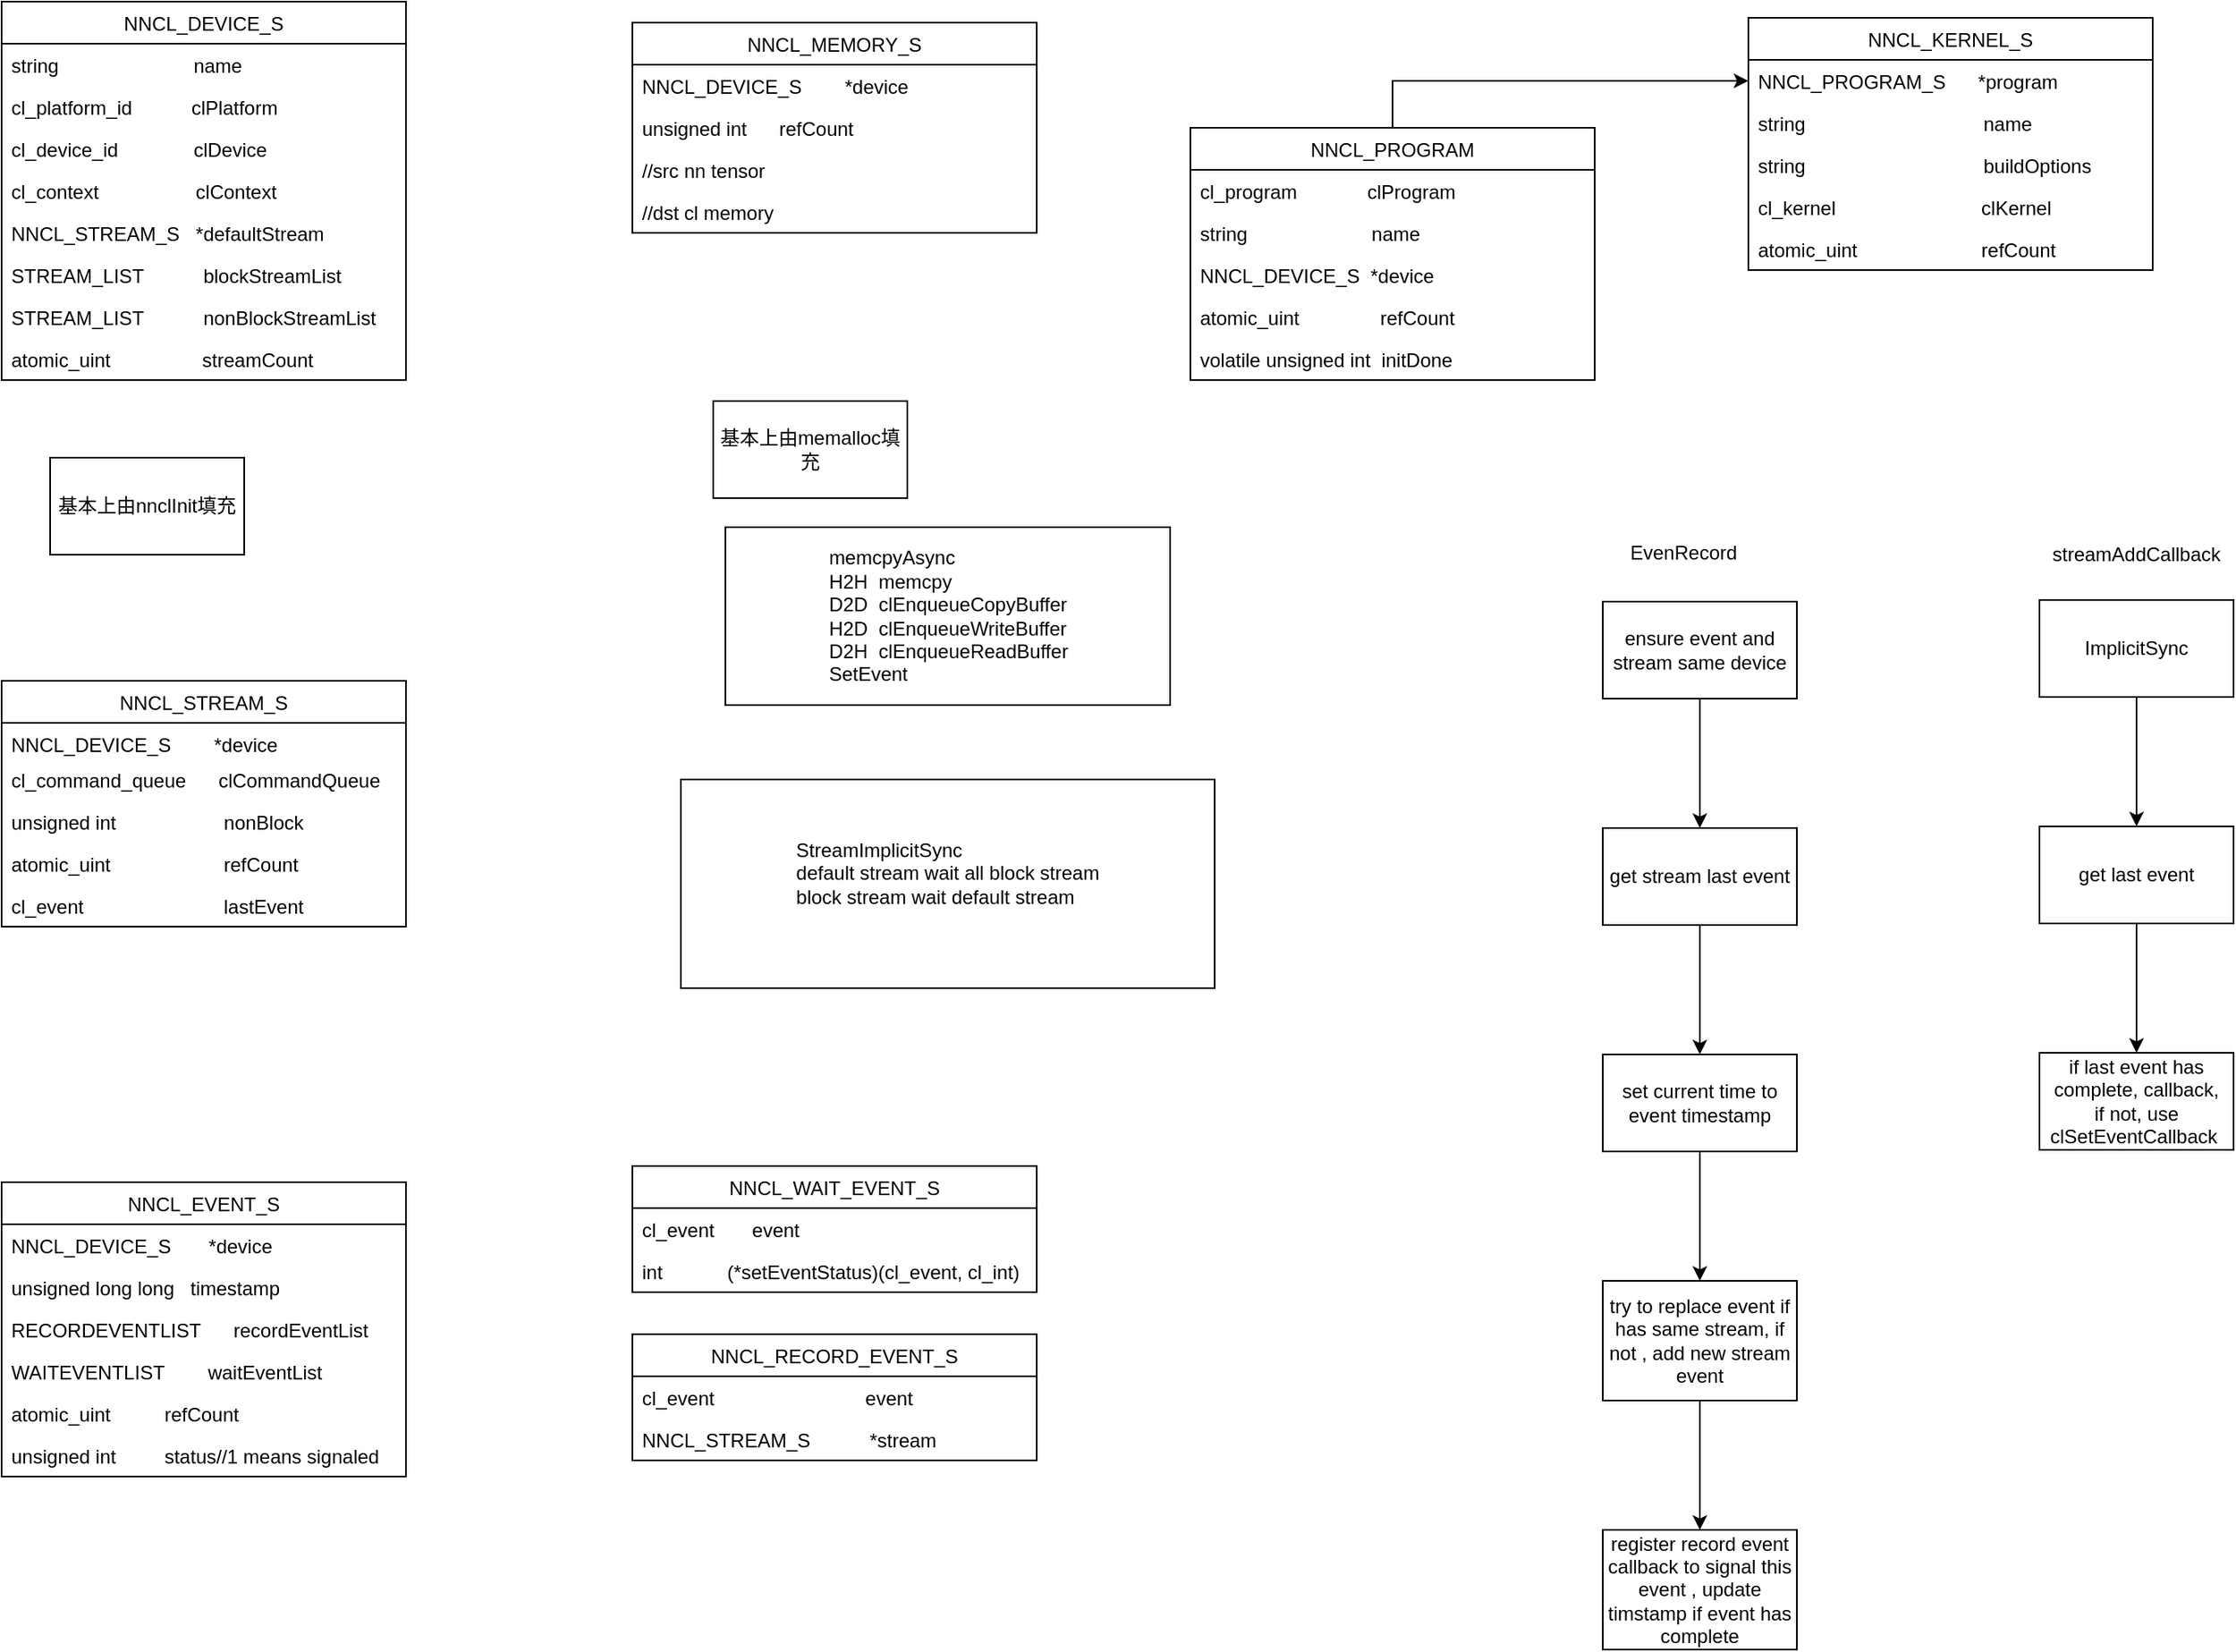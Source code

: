 <mxfile version="10.6.0" type="github"><diagram id="PP0zshB7HgfAO0Qkwq4U" name="Page-1"><mxGraphModel dx="1394" dy="774" grid="1" gridSize="10" guides="1" tooltips="1" connect="1" arrows="1" fold="1" page="1" pageScale="1" pageWidth="850" pageHeight="1100" math="0" shadow="0"><root><mxCell id="0"/><mxCell id="1" parent="0"/><mxCell id="cslKHQnGfglcCgiEFQJR-7" value="NNCL_DEVICE_S" style="swimlane;fontStyle=0;childLayout=stackLayout;horizontal=1;startSize=26;fillColor=none;horizontalStack=0;resizeParent=1;resizeParentMax=0;resizeLast=0;collapsible=1;marginBottom=0;" parent="1" vertex="1" treatAsSingle="0"><mxGeometry x="70" y="60" width="250" height="234" as="geometry"><mxRectangle x="270" y="170" width="90" height="26" as="alternateBounds"/></mxGeometry></mxCell><mxCell id="cslKHQnGfglcCgiEFQJR-8" value="string                         name" style="text;strokeColor=none;fillColor=none;align=left;verticalAlign=top;spacingLeft=4;spacingRight=4;overflow=hidden;rotatable=0;points=[[0,0.5],[1,0.5]];portConstraint=eastwest;" parent="cslKHQnGfglcCgiEFQJR-7" vertex="1"><mxGeometry y="26" width="250" height="26" as="geometry"/></mxCell><mxCell id="cslKHQnGfglcCgiEFQJR-12" value="cl_platform_id           clPlatform" style="text;strokeColor=none;fillColor=none;align=left;verticalAlign=top;spacingLeft=4;spacingRight=4;overflow=hidden;rotatable=0;points=[[0,0.5],[1,0.5]];portConstraint=eastwest;" parent="cslKHQnGfglcCgiEFQJR-7" vertex="1"><mxGeometry y="52" width="250" height="26" as="geometry"/></mxCell><mxCell id="cslKHQnGfglcCgiEFQJR-11" value="cl_device_id              clDevice" style="text;strokeColor=none;fillColor=none;align=left;verticalAlign=top;spacingLeft=4;spacingRight=4;overflow=hidden;rotatable=0;points=[[0,0.5],[1,0.5]];portConstraint=eastwest;" parent="cslKHQnGfglcCgiEFQJR-7" vertex="1"><mxGeometry y="78" width="250" height="26" as="geometry"/></mxCell><mxCell id="cslKHQnGfglcCgiEFQJR-9" value="cl_context                  clContext" style="text;strokeColor=none;fillColor=none;align=left;verticalAlign=top;spacingLeft=4;spacingRight=4;overflow=hidden;rotatable=0;points=[[0,0.5],[1,0.5]];portConstraint=eastwest;" parent="cslKHQnGfglcCgiEFQJR-7" vertex="1"><mxGeometry y="104" width="250" height="26" as="geometry"/></mxCell><mxCell id="cslKHQnGfglcCgiEFQJR-18" value="NNCL_STREAM_S   *defaultStream" style="text;strokeColor=none;fillColor=none;align=left;verticalAlign=top;spacingLeft=4;spacingRight=4;overflow=hidden;rotatable=0;points=[[0,0.5],[1,0.5]];portConstraint=eastwest;" parent="cslKHQnGfglcCgiEFQJR-7" vertex="1"><mxGeometry y="130" width="250" height="26" as="geometry"/></mxCell><mxCell id="cslKHQnGfglcCgiEFQJR-17" value="STREAM_LIST           blockStreamList" style="text;strokeColor=none;fillColor=none;align=left;verticalAlign=top;spacingLeft=4;spacingRight=4;overflow=hidden;rotatable=0;points=[[0,0.5],[1,0.5]];portConstraint=eastwest;" parent="cslKHQnGfglcCgiEFQJR-7" vertex="1"><mxGeometry y="156" width="250" height="26" as="geometry"/></mxCell><mxCell id="cslKHQnGfglcCgiEFQJR-15" value="STREAM_LIST           nonBlockStreamList" style="text;strokeColor=none;fillColor=none;align=left;verticalAlign=top;spacingLeft=4;spacingRight=4;overflow=hidden;rotatable=0;points=[[0,0.5],[1,0.5]];portConstraint=eastwest;" parent="cslKHQnGfglcCgiEFQJR-7" vertex="1"><mxGeometry y="182" width="250" height="26" as="geometry"/></mxCell><mxCell id="cslKHQnGfglcCgiEFQJR-16" value="atomic_uint                 streamCount" style="text;strokeColor=none;fillColor=none;align=left;verticalAlign=top;spacingLeft=4;spacingRight=4;overflow=hidden;rotatable=0;points=[[0,0.5],[1,0.5]];portConstraint=eastwest;" parent="cslKHQnGfglcCgiEFQJR-7" vertex="1"><mxGeometry y="208" width="250" height="26" as="geometry"/></mxCell><mxCell id="cslKHQnGfglcCgiEFQJR-19" value="NNCL_STREAM_S" style="swimlane;fontStyle=0;childLayout=stackLayout;horizontal=1;startSize=26;fillColor=none;horizontalStack=0;resizeParent=1;resizeParentMax=0;resizeLast=0;collapsible=1;marginBottom=0;" parent="1" vertex="1" treatAsSingle="0"><mxGeometry x="70" y="480" width="250" height="152" as="geometry"><mxRectangle x="270" y="170" width="90" height="26" as="alternateBounds"/></mxGeometry></mxCell><mxCell id="cslKHQnGfglcCgiEFQJR-20" value="NNCL_DEVICE_S        *device" style="text;strokeColor=none;fillColor=none;align=left;verticalAlign=top;spacingLeft=4;spacingRight=4;overflow=hidden;rotatable=0;points=[[0,0.5],[1,0.5]];portConstraint=eastwest;" parent="cslKHQnGfglcCgiEFQJR-19" vertex="1"><mxGeometry y="26" width="250" height="22" as="geometry"/></mxCell><mxCell id="cslKHQnGfglcCgiEFQJR-21" value="cl_command_queue      clCommandQueue" style="text;strokeColor=none;fillColor=none;align=left;verticalAlign=top;spacingLeft=4;spacingRight=4;overflow=hidden;rotatable=0;points=[[0,0.5],[1,0.5]];portConstraint=eastwest;" parent="cslKHQnGfglcCgiEFQJR-19" vertex="1"><mxGeometry y="48" width="250" height="26" as="geometry"/></mxCell><mxCell id="WerZS7wikCBgjTZfFVs5-1" value="unsigned int                    nonBlock" style="text;strokeColor=none;fillColor=none;align=left;verticalAlign=top;spacingLeft=4;spacingRight=4;overflow=hidden;rotatable=0;points=[[0,0.5],[1,0.5]];portConstraint=eastwest;" parent="cslKHQnGfglcCgiEFQJR-19" vertex="1"><mxGeometry y="74" width="250" height="26" as="geometry"/></mxCell><mxCell id="cslKHQnGfglcCgiEFQJR-22" value="atomic_uint                     refCount" style="text;strokeColor=none;fillColor=none;align=left;verticalAlign=top;spacingLeft=4;spacingRight=4;overflow=hidden;rotatable=0;points=[[0,0.5],[1,0.5]];portConstraint=eastwest;" parent="cslKHQnGfglcCgiEFQJR-19" vertex="1"><mxGeometry y="100" width="250" height="26" as="geometry"/></mxCell><mxCell id="cslKHQnGfglcCgiEFQJR-23" value="cl_event                          lastEvent" style="text;strokeColor=none;fillColor=none;align=left;verticalAlign=top;spacingLeft=4;spacingRight=4;overflow=hidden;rotatable=0;points=[[0,0.5],[1,0.5]];portConstraint=eastwest;" parent="cslKHQnGfglcCgiEFQJR-19" vertex="1"><mxGeometry y="126" width="250" height="26" as="geometry"/></mxCell><mxCell id="WerZS7wikCBgjTZfFVs5-2" value="NNCL_MEMORY_S" style="swimlane;fontStyle=0;childLayout=stackLayout;horizontal=1;startSize=26;fillColor=none;horizontalStack=0;resizeParent=1;resizeParentMax=0;resizeLast=0;collapsible=1;marginBottom=0;" parent="1" vertex="1" treatAsSingle="0"><mxGeometry x="460" y="73" width="250" height="130" as="geometry"><mxRectangle x="270" y="170" width="90" height="26" as="alternateBounds"/></mxGeometry></mxCell><mxCell id="WerZS7wikCBgjTZfFVs5-3" value="NNCL_DEVICE_S        *device" style="text;strokeColor=none;fillColor=none;align=left;verticalAlign=top;spacingLeft=4;spacingRight=4;overflow=hidden;rotatable=0;points=[[0,0.5],[1,0.5]];portConstraint=eastwest;" parent="WerZS7wikCBgjTZfFVs5-2" vertex="1"><mxGeometry y="26" width="250" height="26" as="geometry"/></mxCell><mxCell id="WerZS7wikCBgjTZfFVs5-4" value="unsigned int      refCount" style="text;strokeColor=none;fillColor=none;align=left;verticalAlign=top;spacingLeft=4;spacingRight=4;overflow=hidden;rotatable=0;points=[[0,0.5],[1,0.5]];portConstraint=eastwest;" parent="WerZS7wikCBgjTZfFVs5-2" vertex="1"><mxGeometry y="52" width="250" height="26" as="geometry"/></mxCell><mxCell id="WerZS7wikCBgjTZfFVs5-5" value="//src nn tensor" style="text;strokeColor=none;fillColor=none;align=left;verticalAlign=top;spacingLeft=4;spacingRight=4;overflow=hidden;rotatable=0;points=[[0,0.5],[1,0.5]];portConstraint=eastwest;" parent="WerZS7wikCBgjTZfFVs5-2" vertex="1"><mxGeometry y="78" width="250" height="26" as="geometry"/></mxCell><mxCell id="WerZS7wikCBgjTZfFVs5-6" value="//dst cl memory" style="text;strokeColor=none;fillColor=none;align=left;verticalAlign=top;spacingLeft=4;spacingRight=4;overflow=hidden;rotatable=0;points=[[0,0.5],[1,0.5]];portConstraint=eastwest;" parent="WerZS7wikCBgjTZfFVs5-2" vertex="1"><mxGeometry y="104" width="250" height="26" as="geometry"/></mxCell><mxCell id="WI92fF29vYZBalek4k1e-20" style="edgeStyle=orthogonalEdgeStyle;rounded=0;orthogonalLoop=1;jettySize=auto;html=1;" parent="1" source="WerZS7wikCBgjTZfFVs5-8" target="WerZS7wikCBgjTZfFVs5-20" edge="1"><mxGeometry relative="1" as="geometry"/></mxCell><mxCell id="WerZS7wikCBgjTZfFVs5-8" value="NNCL_PROGRAM" style="swimlane;fontStyle=0;childLayout=stackLayout;horizontal=1;startSize=26;fillColor=none;horizontalStack=0;resizeParent=1;resizeParentMax=0;resizeLast=0;collapsible=1;marginBottom=0;" parent="1" vertex="1" treatAsSingle="0"><mxGeometry x="805" y="138" width="250" height="156" as="geometry"><mxRectangle x="270" y="170" width="90" height="26" as="alternateBounds"/></mxGeometry></mxCell><mxCell id="WerZS7wikCBgjTZfFVs5-9" value="cl_program             clProgram" style="text;strokeColor=none;fillColor=none;align=left;verticalAlign=top;spacingLeft=4;spacingRight=4;overflow=hidden;rotatable=0;points=[[0,0.5],[1,0.5]];portConstraint=eastwest;" parent="WerZS7wikCBgjTZfFVs5-8" vertex="1"><mxGeometry y="26" width="250" height="26" as="geometry"/></mxCell><mxCell id="WerZS7wikCBgjTZfFVs5-17" value="string                       name" style="text;strokeColor=none;fillColor=none;align=left;verticalAlign=top;spacingLeft=4;spacingRight=4;overflow=hidden;rotatable=0;points=[[0,0.5],[1,0.5]];portConstraint=eastwest;" parent="WerZS7wikCBgjTZfFVs5-8" vertex="1"><mxGeometry y="52" width="250" height="26" as="geometry"/></mxCell><mxCell id="WerZS7wikCBgjTZfFVs5-18" value="NNCL_DEVICE_S  *device" style="text;strokeColor=none;fillColor=none;align=left;verticalAlign=top;spacingLeft=4;spacingRight=4;overflow=hidden;rotatable=0;points=[[0,0.5],[1,0.5]];portConstraint=eastwest;" parent="WerZS7wikCBgjTZfFVs5-8" vertex="1"><mxGeometry y="78" width="250" height="26" as="geometry"/></mxCell><mxCell id="WerZS7wikCBgjTZfFVs5-10" value="atomic_uint               refCount" style="text;strokeColor=none;fillColor=none;align=left;verticalAlign=top;spacingLeft=4;spacingRight=4;overflow=hidden;rotatable=0;points=[[0,0.5],[1,0.5]];portConstraint=eastwest;" parent="WerZS7wikCBgjTZfFVs5-8" vertex="1"><mxGeometry y="104" width="250" height="26" as="geometry"/></mxCell><mxCell id="WerZS7wikCBgjTZfFVs5-11" value="volatile unsigned int  initDone" style="text;strokeColor=none;fillColor=none;align=left;verticalAlign=top;spacingLeft=4;spacingRight=4;overflow=hidden;rotatable=0;points=[[0,0.5],[1,0.5]];portConstraint=eastwest;" parent="WerZS7wikCBgjTZfFVs5-8" vertex="1"><mxGeometry y="130" width="250" height="26" as="geometry"/></mxCell><mxCell id="WerZS7wikCBgjTZfFVs5-19" value="NNCL_KERNEL_S" style="swimlane;fontStyle=0;childLayout=stackLayout;horizontal=1;startSize=26;fillColor=none;horizontalStack=0;resizeParent=1;resizeParentMax=0;resizeLast=0;collapsible=1;marginBottom=0;" parent="1" vertex="1" treatAsSingle="0"><mxGeometry x="1150" y="70" width="250" height="156" as="geometry"><mxRectangle x="270" y="170" width="90" height="26" as="alternateBounds"/></mxGeometry></mxCell><mxCell id="WerZS7wikCBgjTZfFVs5-20" value="NNCL_PROGRAM_S      *program" style="text;strokeColor=none;fillColor=none;align=left;verticalAlign=top;spacingLeft=4;spacingRight=4;overflow=hidden;rotatable=0;points=[[0,0.5],[1,0.5]];portConstraint=eastwest;" parent="WerZS7wikCBgjTZfFVs5-19" vertex="1"><mxGeometry y="26" width="250" height="26" as="geometry"/></mxCell><mxCell id="WerZS7wikCBgjTZfFVs5-21" value="string                                 name" style="text;strokeColor=none;fillColor=none;align=left;verticalAlign=top;spacingLeft=4;spacingRight=4;overflow=hidden;rotatable=0;points=[[0,0.5],[1,0.5]];portConstraint=eastwest;" parent="WerZS7wikCBgjTZfFVs5-19" vertex="1"><mxGeometry y="52" width="250" height="26" as="geometry"/></mxCell><mxCell id="WerZS7wikCBgjTZfFVs5-22" value="string                                 buildOptions" style="text;strokeColor=none;fillColor=none;align=left;verticalAlign=top;spacingLeft=4;spacingRight=4;overflow=hidden;rotatable=0;points=[[0,0.5],[1,0.5]];portConstraint=eastwest;" parent="WerZS7wikCBgjTZfFVs5-19" vertex="1"><mxGeometry y="78" width="250" height="26" as="geometry"/></mxCell><mxCell id="WerZS7wikCBgjTZfFVs5-23" value="cl_kernel                           clKernel" style="text;strokeColor=none;fillColor=none;align=left;verticalAlign=top;spacingLeft=4;spacingRight=4;overflow=hidden;rotatable=0;points=[[0,0.5],[1,0.5]];portConstraint=eastwest;" parent="WerZS7wikCBgjTZfFVs5-19" vertex="1"><mxGeometry y="104" width="250" height="26" as="geometry"/></mxCell><mxCell id="WerZS7wikCBgjTZfFVs5-24" value="atomic_uint                       refCount" style="text;strokeColor=none;fillColor=none;align=left;verticalAlign=top;spacingLeft=4;spacingRight=4;overflow=hidden;rotatable=0;points=[[0,0.5],[1,0.5]];portConstraint=eastwest;" parent="WerZS7wikCBgjTZfFVs5-19" vertex="1"><mxGeometry y="130" width="250" height="26" as="geometry"/></mxCell><mxCell id="WerZS7wikCBgjTZfFVs5-25" value="NNCL_WAIT_EVENT_S" style="swimlane;fontStyle=0;childLayout=stackLayout;horizontal=1;startSize=26;fillColor=none;horizontalStack=0;resizeParent=1;resizeParentMax=0;resizeLast=0;collapsible=1;marginBottom=0;" parent="1" vertex="1" treatAsSingle="0"><mxGeometry x="460" y="780" width="250" height="78" as="geometry"><mxRectangle x="270" y="170" width="90" height="26" as="alternateBounds"/></mxGeometry></mxCell><mxCell id="WerZS7wikCBgjTZfFVs5-26" value="cl_event       event" style="text;strokeColor=none;fillColor=none;align=left;verticalAlign=top;spacingLeft=4;spacingRight=4;overflow=hidden;rotatable=0;points=[[0,0.5],[1,0.5]];portConstraint=eastwest;" parent="WerZS7wikCBgjTZfFVs5-25" vertex="1"><mxGeometry y="26" width="250" height="26" as="geometry"/></mxCell><mxCell id="WerZS7wikCBgjTZfFVs5-27" value="int            (*setEventStatus)(cl_event, cl_int)" style="text;strokeColor=none;fillColor=none;align=left;verticalAlign=top;spacingLeft=4;spacingRight=4;overflow=hidden;rotatable=0;points=[[0,0.5],[1,0.5]];portConstraint=eastwest;" parent="WerZS7wikCBgjTZfFVs5-25" vertex="1"><mxGeometry y="52" width="250" height="26" as="geometry"/></mxCell><mxCell id="WerZS7wikCBgjTZfFVs5-31" value="NNCL_RECORD_EVENT_S" style="swimlane;fontStyle=0;childLayout=stackLayout;horizontal=1;startSize=26;fillColor=none;horizontalStack=0;resizeParent=1;resizeParentMax=0;resizeLast=0;collapsible=1;marginBottom=0;" parent="1" vertex="1" treatAsSingle="0"><mxGeometry x="460" y="884" width="250" height="78" as="geometry"><mxRectangle x="270" y="170" width="90" height="26" as="alternateBounds"/></mxGeometry></mxCell><mxCell id="WerZS7wikCBgjTZfFVs5-32" value="cl_event                            event" style="text;strokeColor=none;fillColor=none;align=left;verticalAlign=top;spacingLeft=4;spacingRight=4;overflow=hidden;rotatable=0;points=[[0,0.5],[1,0.5]];portConstraint=eastwest;" parent="WerZS7wikCBgjTZfFVs5-31" vertex="1"><mxGeometry y="26" width="250" height="26" as="geometry"/></mxCell><mxCell id="WerZS7wikCBgjTZfFVs5-33" value="NNCL_STREAM_S           *stream" style="text;strokeColor=none;fillColor=none;align=left;verticalAlign=top;spacingLeft=4;spacingRight=4;overflow=hidden;rotatable=0;points=[[0,0.5],[1,0.5]];portConstraint=eastwest;" parent="WerZS7wikCBgjTZfFVs5-31" vertex="1"><mxGeometry y="52" width="250" height="26" as="geometry"/></mxCell><mxCell id="WerZS7wikCBgjTZfFVs5-34" value="NNCL_EVENT_S" style="swimlane;fontStyle=0;childLayout=stackLayout;horizontal=1;startSize=26;fillColor=none;horizontalStack=0;resizeParent=1;resizeParentMax=0;resizeLast=0;collapsible=1;marginBottom=0;" parent="1" vertex="1" treatAsSingle="0"><mxGeometry x="70" y="790" width="250" height="182" as="geometry"><mxRectangle x="270" y="170" width="90" height="26" as="alternateBounds"/></mxGeometry></mxCell><mxCell id="WerZS7wikCBgjTZfFVs5-35" value="NNCL_DEVICE_S       *device" style="text;strokeColor=none;fillColor=none;align=left;verticalAlign=top;spacingLeft=4;spacingRight=4;overflow=hidden;rotatable=0;points=[[0,0.5],[1,0.5]];portConstraint=eastwest;" parent="WerZS7wikCBgjTZfFVs5-34" vertex="1"><mxGeometry y="26" width="250" height="26" as="geometry"/></mxCell><mxCell id="WerZS7wikCBgjTZfFVs5-36" value="unsigned long long   timestamp" style="text;strokeColor=none;fillColor=none;align=left;verticalAlign=top;spacingLeft=4;spacingRight=4;overflow=hidden;rotatable=0;points=[[0,0.5],[1,0.5]];portConstraint=eastwest;" parent="WerZS7wikCBgjTZfFVs5-34" vertex="1"><mxGeometry y="52" width="250" height="26" as="geometry"/></mxCell><mxCell id="WerZS7wikCBgjTZfFVs5-37" value="RECORDEVENTLIST      recordEventList" style="text;strokeColor=none;fillColor=none;align=left;verticalAlign=top;spacingLeft=4;spacingRight=4;overflow=hidden;rotatable=0;points=[[0,0.5],[1,0.5]];portConstraint=eastwest;" parent="WerZS7wikCBgjTZfFVs5-34" vertex="1"><mxGeometry y="78" width="250" height="26" as="geometry"/></mxCell><mxCell id="WerZS7wikCBgjTZfFVs5-38" value="WAITEVENTLIST        waitEventList" style="text;strokeColor=none;fillColor=none;align=left;verticalAlign=top;spacingLeft=4;spacingRight=4;overflow=hidden;rotatable=0;points=[[0,0.5],[1,0.5]];portConstraint=eastwest;" parent="WerZS7wikCBgjTZfFVs5-34" vertex="1"><mxGeometry y="104" width="250" height="26" as="geometry"/></mxCell><mxCell id="WerZS7wikCBgjTZfFVs5-39" value="atomic_uint          refCount" style="text;strokeColor=none;fillColor=none;align=left;verticalAlign=top;spacingLeft=4;spacingRight=4;overflow=hidden;rotatable=0;points=[[0,0.5],[1,0.5]];portConstraint=eastwest;" parent="WerZS7wikCBgjTZfFVs5-34" vertex="1"><mxGeometry y="130" width="250" height="26" as="geometry"/></mxCell><mxCell id="WI92fF29vYZBalek4k1e-1" value="unsigned int         status//1 means signaled" style="text;strokeColor=none;fillColor=none;align=left;verticalAlign=top;spacingLeft=4;spacingRight=4;overflow=hidden;rotatable=0;points=[[0,0.5],[1,0.5]];portConstraint=eastwest;" parent="WerZS7wikCBgjTZfFVs5-34" vertex="1"><mxGeometry y="156" width="250" height="26" as="geometry"/></mxCell><mxCell id="7Ak6Ok9J1OjTw-hGWIce-1" value="基本上由nnclInit填充" style="rounded=0;whiteSpace=wrap;html=1;" parent="1" vertex="1"><mxGeometry x="100" y="342" width="120" height="60" as="geometry"/></mxCell><mxCell id="7Ak6Ok9J1OjTw-hGWIce-2" value="基本上由memalloc填充" style="rounded=0;whiteSpace=wrap;html=1;" parent="1" vertex="1"><mxGeometry x="510" y="307" width="120" height="60" as="geometry"/></mxCell><mxCell id="7Ak6Ok9J1OjTw-hGWIce-3" value="&lt;div style=&quot;text-align: left&quot;&gt;&lt;span&gt;memcpyAsync&lt;/span&gt;&lt;/div&gt;&lt;div style=&quot;text-align: left&quot;&gt;&lt;span&gt;H2H&amp;nbsp; memcpy&lt;/span&gt;&lt;/div&gt;&lt;div style=&quot;text-align: left&quot;&gt;&lt;span&gt;D2D&amp;nbsp; clEnqueueCopyBuffer&lt;/span&gt;&lt;/div&gt;&lt;div style=&quot;text-align: left&quot;&gt;&lt;span&gt;H2D&amp;nbsp; clEnqueueWriteBuffer&lt;/span&gt;&lt;/div&gt;&lt;div style=&quot;text-align: left&quot;&gt;&lt;span&gt;D2H&amp;nbsp; clEnqueueReadBuffer&lt;/span&gt;&lt;/div&gt;&lt;div style=&quot;text-align: left&quot;&gt;&lt;span&gt;SetEvent&lt;/span&gt;&lt;/div&gt;" style="rounded=0;whiteSpace=wrap;html=1;" parent="1" vertex="1"><mxGeometry x="517.5" y="385" width="275" height="110" as="geometry"/></mxCell><mxCell id="7Ak6Ok9J1OjTw-hGWIce-4" value="&lt;div style=&quot;text-align: left&quot;&gt;&lt;span&gt;StreamImplicitSync&lt;/span&gt;&lt;/div&gt;&lt;div style=&quot;text-align: left&quot;&gt;&lt;span&gt;default stream wait all block stream&lt;/span&gt;&lt;/div&gt;&lt;div style=&quot;text-align: left&quot;&gt;&lt;span&gt;block stream wait default stream&lt;/span&gt;&lt;/div&gt;&lt;div style=&quot;text-align: left&quot;&gt;&lt;br&gt;&lt;/div&gt;" style="rounded=0;whiteSpace=wrap;html=1;" parent="1" vertex="1"><mxGeometry x="490" y="541" width="330" height="129" as="geometry"/></mxCell><mxCell id="WI92fF29vYZBalek4k1e-7" value="" style="edgeStyle=orthogonalEdgeStyle;rounded=0;orthogonalLoop=1;jettySize=auto;html=1;" parent="1" source="WI92fF29vYZBalek4k1e-4" target="WI92fF29vYZBalek4k1e-6" edge="1"><mxGeometry relative="1" as="geometry"/></mxCell><mxCell id="WI92fF29vYZBalek4k1e-4" value="ensure event and stream same device" style="rounded=0;whiteSpace=wrap;html=1;" parent="1" vertex="1"><mxGeometry x="1060" y="431" width="120" height="60" as="geometry"/></mxCell><mxCell id="WI92fF29vYZBalek4k1e-9" value="" style="edgeStyle=orthogonalEdgeStyle;rounded=0;orthogonalLoop=1;jettySize=auto;html=1;" parent="1" source="WI92fF29vYZBalek4k1e-6" target="WI92fF29vYZBalek4k1e-8" edge="1"><mxGeometry relative="1" as="geometry"/></mxCell><mxCell id="WI92fF29vYZBalek4k1e-6" value="get stream last event" style="rounded=0;whiteSpace=wrap;html=1;" parent="1" vertex="1"><mxGeometry x="1060" y="571" width="120" height="60" as="geometry"/></mxCell><mxCell id="WI92fF29vYZBalek4k1e-11" value="" style="edgeStyle=orthogonalEdgeStyle;rounded=0;orthogonalLoop=1;jettySize=auto;html=1;" parent="1" source="WI92fF29vYZBalek4k1e-8" target="WI92fF29vYZBalek4k1e-10" edge="1"><mxGeometry relative="1" as="geometry"/></mxCell><mxCell id="WI92fF29vYZBalek4k1e-8" value="set current time to event timestamp" style="rounded=0;whiteSpace=wrap;html=1;" parent="1" vertex="1"><mxGeometry x="1060" y="711" width="120" height="60" as="geometry"/></mxCell><mxCell id="WI92fF29vYZBalek4k1e-13" value="" style="edgeStyle=orthogonalEdgeStyle;rounded=0;orthogonalLoop=1;jettySize=auto;html=1;" parent="1" source="WI92fF29vYZBalek4k1e-10" edge="1"><mxGeometry relative="1" as="geometry"><mxPoint x="1120" y="1005" as="targetPoint"/></mxGeometry></mxCell><mxCell id="WI92fF29vYZBalek4k1e-10" value="try to replace event if has same stream, if not , add new stream event" style="rounded=0;whiteSpace=wrap;html=1;" parent="1" vertex="1"><mxGeometry x="1060" y="851" width="120" height="74" as="geometry"/></mxCell><mxCell id="WI92fF29vYZBalek4k1e-12" value="register record event callback to signal this event , update timstamp if event has complete" style="rounded=0;whiteSpace=wrap;html=1;" parent="1" vertex="1"><mxGeometry x="1060" y="1005" width="120" height="74" as="geometry"/></mxCell><mxCell id="WI92fF29vYZBalek4k1e-5" value="EvenRecord" style="text;html=1;" parent="1" vertex="1"><mxGeometry x="1075" y="387" width="90" height="30" as="geometry"/></mxCell><mxCell id="WI92fF29vYZBalek4k1e-17" value="" style="edgeStyle=orthogonalEdgeStyle;rounded=0;orthogonalLoop=1;jettySize=auto;html=1;" parent="1" source="WI92fF29vYZBalek4k1e-14" target="WI92fF29vYZBalek4k1e-16" edge="1"><mxGeometry relative="1" as="geometry"/></mxCell><mxCell id="WI92fF29vYZBalek4k1e-14" value="ImplicitSync" style="rounded=0;whiteSpace=wrap;html=1;" parent="1" vertex="1"><mxGeometry x="1330" y="430" width="120" height="60" as="geometry"/></mxCell><mxCell id="WI92fF29vYZBalek4k1e-19" value="" style="edgeStyle=orthogonalEdgeStyle;rounded=0;orthogonalLoop=1;jettySize=auto;html=1;" parent="1" source="WI92fF29vYZBalek4k1e-16" target="WI92fF29vYZBalek4k1e-18" edge="1"><mxGeometry relative="1" as="geometry"/></mxCell><mxCell id="WI92fF29vYZBalek4k1e-16" value="get last event" style="rounded=0;whiteSpace=wrap;html=1;" parent="1" vertex="1"><mxGeometry x="1330" y="570" width="120" height="60" as="geometry"/></mxCell><mxCell id="WI92fF29vYZBalek4k1e-18" value="if last event has complete, callback,&lt;br&gt;if not, use clSetEventCallback&amp;nbsp;&lt;br&gt;" style="rounded=0;whiteSpace=wrap;html=1;" parent="1" vertex="1"><mxGeometry x="1330" y="710" width="120" height="60" as="geometry"/></mxCell><mxCell id="WI92fF29vYZBalek4k1e-15" value="streamAddCallback&lt;br&gt;" style="text;html=1;strokeColor=none;fillColor=none;align=center;verticalAlign=middle;whiteSpace=wrap;rounded=0;" parent="1" vertex="1"><mxGeometry x="1370" y="392" width="40" height="20" as="geometry"/></mxCell></root></mxGraphModel></diagram><diagram id="sDid7J12QU58KUwseXQJ" name="event"><mxGraphModel dx="1394" dy="774" grid="1" gridSize="10" guides="1" tooltips="1" connect="1" arrows="1" fold="1" page="1" pageScale="1" pageWidth="850" pageHeight="1100" math="0" shadow="0"><root><mxCell id="_FC6aCrCoeJ5_pmEBmhR-0"/><mxCell id="_FC6aCrCoeJ5_pmEBmhR-1" parent="_FC6aCrCoeJ5_pmEBmhR-0"/><mxCell id="lHQ_YQnzYHwRh3FqunvF-9" value="Event" style="swimlane;fontStyle=0;childLayout=stackLayout;horizontal=1;startSize=26;fillColor=none;horizontalStack=0;resizeParent=1;resizeParentMax=0;resizeLast=0;collapsible=1;marginBottom=0;" parent="_FC6aCrCoeJ5_pmEBmhR-1" vertex="1" treatAsSingle="0"><mxGeometry x="20" y="420" width="510" height="208" as="geometry"/></mxCell><mxCell id="lHQ_YQnzYHwRh3FqunvF-10" value="nnclEventCreate(NNCL_EVENT_T *event)" style="text;strokeColor=none;fillColor=none;align=left;verticalAlign=top;spacingLeft=4;spacingRight=4;overflow=hidden;rotatable=0;points=[[0,0.5],[1,0.5]];portConstraint=eastwest;" parent="lHQ_YQnzYHwRh3FqunvF-9" vertex="1"><mxGeometry y="26" width="510" height="26" as="geometry"/></mxCell><mxCell id="lHQ_YQnzYHwRh3FqunvF-11" value="nnclEventCreateWithFlags(NNCL_EVENT_T *event, unsigned int flags)" style="text;strokeColor=none;fillColor=none;align=left;verticalAlign=top;spacingLeft=4;spacingRight=4;overflow=hidden;rotatable=0;points=[[0,0.5],[1,0.5]];portConstraint=eastwest;" parent="lHQ_YQnzYHwRh3FqunvF-9" vertex="1"><mxGeometry y="52" width="510" height="26" as="geometry"/></mxCell><mxCell id="lHQ_YQnzYHwRh3FqunvF-12" value="nnclEventDestroy(NNCL_EVENT_T event)" style="text;strokeColor=none;fillColor=none;align=left;verticalAlign=top;spacingLeft=4;spacingRight=4;overflow=hidden;rotatable=0;points=[[0,0.5],[1,0.5]];portConstraint=eastwest;" parent="lHQ_YQnzYHwRh3FqunvF-9" vertex="1"><mxGeometry y="78" width="510" height="26" as="geometry"/></mxCell><mxCell id="lHQ_YQnzYHwRh3FqunvF-14" value="nnclEventRecord(NNCL_EVENT_T event, NNCL_STREAM_T stream)" style="text;strokeColor=none;fillColor=none;align=left;verticalAlign=top;spacingLeft=4;spacingRight=4;overflow=hidden;rotatable=0;points=[[0,0.5],[1,0.5]];portConstraint=eastwest;" parent="lHQ_YQnzYHwRh3FqunvF-9" vertex="1"><mxGeometry y="104" width="510" height="26" as="geometry"/></mxCell><mxCell id="lHQ_YQnzYHwRh3FqunvF-18" value="nnclEventElapsedTime(long long *ms, NNCL_EVENT_T begin, NNCL_EVENT_T end)" style="text;strokeColor=none;fillColor=none;align=left;verticalAlign=top;spacingLeft=4;spacingRight=4;overflow=hidden;rotatable=0;points=[[0,0.5],[1,0.5]];portConstraint=eastwest;" parent="lHQ_YQnzYHwRh3FqunvF-9" vertex="1"><mxGeometry y="130" width="510" height="26" as="geometry"/></mxCell><mxCell id="lHQ_YQnzYHwRh3FqunvF-19" value="nnclEventQuery(NNCL_EVENT_T event)" style="text;strokeColor=none;fillColor=none;align=left;verticalAlign=top;spacingLeft=4;spacingRight=4;overflow=hidden;rotatable=0;points=[[0,0.5],[1,0.5]];portConstraint=eastwest;" parent="lHQ_YQnzYHwRh3FqunvF-9" vertex="1"><mxGeometry y="156" width="510" height="26" as="geometry"/></mxCell><mxCell id="lHQ_YQnzYHwRh3FqunvF-13" value="nnclEventSynchronize(NNCL_EVENT_T event)" style="text;strokeColor=none;fillColor=none;align=left;verticalAlign=top;spacingLeft=4;spacingRight=4;overflow=hidden;rotatable=0;points=[[0,0.5],[1,0.5]];portConstraint=eastwest;" parent="lHQ_YQnzYHwRh3FqunvF-9" vertex="1"><mxGeometry y="182" width="510" height="26" as="geometry"/></mxCell><mxCell id="Sc35LUbJuOobl68tHzw4-0" value="NNCL_WAIT_EVENT_S" style="swimlane;fontStyle=0;childLayout=stackLayout;horizontal=1;startSize=26;fillColor=none;horizontalStack=0;resizeParent=1;resizeParentMax=0;resizeLast=0;collapsible=1;marginBottom=0;" parent="_FC6aCrCoeJ5_pmEBmhR-1" vertex="1" treatAsSingle="0"><mxGeometry x="320" y="152" width="250" height="78" as="geometry"><mxRectangle x="270" y="170" width="90" height="26" as="alternateBounds"/></mxGeometry></mxCell><mxCell id="Sc35LUbJuOobl68tHzw4-1" value="cl_event       event" style="text;strokeColor=none;fillColor=none;align=left;verticalAlign=top;spacingLeft=4;spacingRight=4;overflow=hidden;rotatable=0;points=[[0,0.5],[1,0.5]];portConstraint=eastwest;" parent="Sc35LUbJuOobl68tHzw4-0" vertex="1"><mxGeometry y="26" width="250" height="26" as="geometry"/></mxCell><mxCell id="Sc35LUbJuOobl68tHzw4-2" value="int            (*setEventStatus)(cl_event, cl_int)" style="text;strokeColor=none;fillColor=none;align=left;verticalAlign=top;spacingLeft=4;spacingRight=4;overflow=hidden;rotatable=0;points=[[0,0.5],[1,0.5]];portConstraint=eastwest;" parent="Sc35LUbJuOobl68tHzw4-0" vertex="1"><mxGeometry y="52" width="250" height="26" as="geometry"/></mxCell><mxCell id="Sc35LUbJuOobl68tHzw4-3" value="NNCL_RECORD_EVENT_S" style="swimlane;fontStyle=0;childLayout=stackLayout;horizontal=1;startSize=26;fillColor=none;horizontalStack=0;resizeParent=1;resizeParentMax=0;resizeLast=0;collapsible=1;marginBottom=0;" parent="_FC6aCrCoeJ5_pmEBmhR-1" vertex="1" treatAsSingle="0"><mxGeometry x="320" y="256" width="250" height="78" as="geometry"><mxRectangle x="270" y="170" width="90" height="26" as="alternateBounds"/></mxGeometry></mxCell><mxCell id="Sc35LUbJuOobl68tHzw4-4" value="cl_event                            event" style="text;strokeColor=none;fillColor=none;align=left;verticalAlign=top;spacingLeft=4;spacingRight=4;overflow=hidden;rotatable=0;points=[[0,0.5],[1,0.5]];portConstraint=eastwest;" parent="Sc35LUbJuOobl68tHzw4-3" vertex="1"><mxGeometry y="26" width="250" height="26" as="geometry"/></mxCell><mxCell id="Sc35LUbJuOobl68tHzw4-5" value="NNCL_STREAM_S           *stream" style="text;strokeColor=none;fillColor=none;align=left;verticalAlign=top;spacingLeft=4;spacingRight=4;overflow=hidden;rotatable=0;points=[[0,0.5],[1,0.5]];portConstraint=eastwest;" parent="Sc35LUbJuOobl68tHzw4-3" vertex="1"><mxGeometry y="52" width="250" height="26" as="geometry"/></mxCell><mxCell id="Sc35LUbJuOobl68tHzw4-6" value="NNCL_EVENT_S" style="swimlane;fontStyle=0;childLayout=stackLayout;horizontal=1;startSize=26;fillColor=none;horizontalStack=0;resizeParent=1;resizeParentMax=0;resizeLast=0;collapsible=1;marginBottom=0;" parent="_FC6aCrCoeJ5_pmEBmhR-1" vertex="1" treatAsSingle="0"><mxGeometry x="20" y="149" width="250" height="234" as="geometry"><mxRectangle x="270" y="170" width="90" height="26" as="alternateBounds"/></mxGeometry></mxCell><mxCell id="Sc35LUbJuOobl68tHzw4-7" value="NNCL_DEVICE_S          *device" style="text;strokeColor=none;fillColor=none;align=left;verticalAlign=top;spacingLeft=4;spacingRight=4;overflow=hidden;rotatable=0;points=[[0,0.5],[1,0.5]];portConstraint=eastwest;" parent="Sc35LUbJuOobl68tHzw4-6" vertex="1"><mxGeometry y="26" width="250" height="26" as="geometry"/></mxCell><mxCell id="Sc35LUbJuOobl68tHzw4-8" value="unsigned int                     flags; " style="text;strokeColor=none;fillColor=none;align=left;verticalAlign=top;spacingLeft=4;spacingRight=4;overflow=hidden;rotatable=0;points=[[0,0.5],[1,0.5]];portConstraint=eastwest;" parent="Sc35LUbJuOobl68tHzw4-6" vertex="1"><mxGeometry y="52" width="250" height="26" as="geometry"/></mxCell><mxCell id="Sc35LUbJuOobl68tHzw4-9" value="unsigned long long          timestamp" style="text;strokeColor=none;fillColor=none;align=left;verticalAlign=top;spacingLeft=4;spacingRight=4;overflow=hidden;rotatable=0;points=[[0,0.5],[1,0.5]];portConstraint=eastwest;" parent="Sc35LUbJuOobl68tHzw4-6" vertex="1"><mxGeometry y="78" width="250" height="26" as="geometry"/></mxCell><mxCell id="Sc35LUbJuOobl68tHzw4-20" value="OS_MUTEXT_T              eventLock" style="text;strokeColor=none;fillColor=none;align=left;verticalAlign=top;spacingLeft=4;spacingRight=4;overflow=hidden;rotatable=0;points=[[0,0.5],[1,0.5]];portConstraint=eastwest;" parent="Sc35LUbJuOobl68tHzw4-6" vertex="1"><mxGeometry y="104" width="250" height="26" as="geometry"/></mxCell><mxCell id="Sc35LUbJuOobl68tHzw4-17" value="unsigned int                     status" style="text;strokeColor=none;fillColor=none;align=left;verticalAlign=top;spacingLeft=4;spacingRight=4;overflow=hidden;rotatable=0;points=[[0,0.5],[1,0.5]];portConstraint=eastwest;" parent="Sc35LUbJuOobl68tHzw4-6" vertex="1"><mxGeometry y="130" width="250" height="26" as="geometry"/></mxCell><mxCell id="Sc35LUbJuOobl68tHzw4-10" value="RECORDEVENTLIST      recordEventList" style="text;strokeColor=none;fillColor=none;align=left;verticalAlign=top;spacingLeft=4;spacingRight=4;overflow=hidden;rotatable=0;points=[[0,0.5],[1,0.5]];portConstraint=eastwest;" parent="Sc35LUbJuOobl68tHzw4-6" vertex="1"><mxGeometry y="156" width="250" height="26" as="geometry"/></mxCell><mxCell id="Sc35LUbJuOobl68tHzw4-11" value="WAITEVENTLIST            waitEventList" style="text;strokeColor=none;fillColor=none;align=left;verticalAlign=top;spacingLeft=4;spacingRight=4;overflow=hidden;rotatable=0;points=[[0,0.5],[1,0.5]];portConstraint=eastwest;" parent="Sc35LUbJuOobl68tHzw4-6" vertex="1"><mxGeometry y="182" width="250" height="26" as="geometry"/></mxCell><mxCell id="Sc35LUbJuOobl68tHzw4-12" value="atomic_uint                       refCount" style="text;strokeColor=none;fillColor=none;align=left;verticalAlign=top;spacingLeft=4;spacingRight=4;overflow=hidden;rotatable=0;points=[[0,0.5],[1,0.5]];portConstraint=eastwest;" parent="Sc35LUbJuOobl68tHzw4-6" vertex="1"><mxGeometry y="208" width="250" height="26" as="geometry"/></mxCell><mxCell id="Sc35LUbJuOobl68tHzw4-14" value="&lt;div style=&quot;text-align: left&quot;&gt;&lt;div&gt;&lt;font style=&quot;font-size: 17px&quot;&gt;init nnclEvent's&amp;nbsp;&lt;/font&gt;&lt;/div&gt;&lt;div&gt;device,&amp;nbsp;flags,&amp;nbsp;timestamp&lt;/div&gt;&lt;div&gt;refCount,&amp;nbsp;status&amp;nbsp;&lt;/div&gt;&lt;/div&gt;&lt;div style=&quot;text-align: left&quot;&gt;&lt;/div&gt;" style="rounded=0;whiteSpace=wrap;html=1;" parent="_FC6aCrCoeJ5_pmEBmhR-1" vertex="1"><mxGeometry x="760" y="172" width="210" height="110" as="geometry"/></mxCell><mxCell id="Sc35LUbJuOobl68tHzw4-16" style="edgeStyle=orthogonalEdgeStyle;rounded=0;orthogonalLoop=1;jettySize=auto;html=1;exitX=1;exitY=0.5;exitDx=0;exitDy=0;entryX=0;entryY=0.5;entryDx=0;entryDy=0;" parent="_FC6aCrCoeJ5_pmEBmhR-1" source="lHQ_YQnzYHwRh3FqunvF-10" target="Sc35LUbJuOobl68tHzw4-14" edge="1"><mxGeometry relative="1" as="geometry"/></mxCell><mxCell id="Sc35LUbJuOobl68tHzw4-22" value="&lt;div style=&quot;text-align: left&quot;&gt;&lt;span&gt;add flags&lt;/span&gt;&lt;/div&gt;" style="rounded=0;whiteSpace=wrap;html=1;" parent="_FC6aCrCoeJ5_pmEBmhR-1" vertex="1"><mxGeometry x="760" y="304" width="210" height="60" as="geometry"/></mxCell><mxCell id="Sc35LUbJuOobl68tHzw4-24" style="edgeStyle=orthogonalEdgeStyle;rounded=0;orthogonalLoop=1;jettySize=auto;html=1;exitX=1;exitY=0.5;exitDx=0;exitDy=0;entryX=0;entryY=0.5;entryDx=0;entryDy=0;" parent="_FC6aCrCoeJ5_pmEBmhR-1" source="lHQ_YQnzYHwRh3FqunvF-11" target="Sc35LUbJuOobl68tHzw4-22" edge="1"><mxGeometry relative="1" as="geometry"/></mxCell><mxCell id="Sc35LUbJuOobl68tHzw4-26" value="&lt;div style=&quot;text-align: left&quot;&gt;&lt;ol&gt;&lt;li&gt;assure event and stream has same device&lt;br&gt;&lt;/li&gt;&lt;li&gt;get stream last_event&lt;/li&gt;&lt;li&gt;set timestamp&lt;/li&gt;&lt;li&gt;set last_event in event's recordlist, if same stream replace old, if not , push it in recordlist&lt;/li&gt;&lt;li&gt;set callback if stream last_event complete.&lt;/li&gt;&lt;li&gt;in callback function, update timestamp, if event's recordlist complete, set status and set complete for waitlist.&lt;/li&gt;&lt;/ol&gt;&lt;/div&gt;" style="rounded=0;whiteSpace=wrap;html=1;" parent="_FC6aCrCoeJ5_pmEBmhR-1" vertex="1"><mxGeometry x="760" y="416" width="290" height="194" as="geometry"/></mxCell><mxCell id="Sc35LUbJuOobl68tHzw4-27" style="edgeStyle=orthogonalEdgeStyle;rounded=0;orthogonalLoop=1;jettySize=auto;html=1;exitX=1;exitY=0.5;exitDx=0;exitDy=0;" parent="_FC6aCrCoeJ5_pmEBmhR-1" source="lHQ_YQnzYHwRh3FqunvF-14" target="Sc35LUbJuOobl68tHzw4-26" edge="1"><mxGeometry relative="1" as="geometry"/></mxCell><mxCell id="Sc35LUbJuOobl68tHzw4-28" value="&lt;ol&gt;&lt;li&gt;end.timestamp-start.timestamp&lt;/li&gt;&lt;/ol&gt;&lt;div style=&quot;text-align: left&quot;&gt;&lt;/div&gt;" style="rounded=0;whiteSpace=wrap;html=1;" parent="_FC6aCrCoeJ5_pmEBmhR-1" vertex="1"><mxGeometry x="760" y="650" width="210" height="60" as="geometry"/></mxCell><mxCell id="Sc35LUbJuOobl68tHzw4-29" style="edgeStyle=orthogonalEdgeStyle;rounded=0;orthogonalLoop=1;jettySize=auto;html=1;exitX=1;exitY=0.5;exitDx=0;exitDy=0;entryX=0;entryY=0.5;entryDx=0;entryDy=0;" parent="_FC6aCrCoeJ5_pmEBmhR-1" source="lHQ_YQnzYHwRh3FqunvF-18" target="Sc35LUbJuOobl68tHzw4-28" edge="1"><mxGeometry relative="1" as="geometry"/></mxCell><mxCell id="Sc35LUbJuOobl68tHzw4-30" value="&lt;ol&gt;&lt;li&gt;query event status&lt;/li&gt;&lt;/ol&gt;&lt;div style=&quot;text-align: left&quot;&gt;&lt;/div&gt;" style="rounded=0;whiteSpace=wrap;html=1;" parent="_FC6aCrCoeJ5_pmEBmhR-1" vertex="1"><mxGeometry x="760" y="740" width="210" height="60" as="geometry"/></mxCell><mxCell id="Sc35LUbJuOobl68tHzw4-31" value="&lt;ol&gt;&lt;li&gt;wait event status until change 1&lt;/li&gt;&lt;/ol&gt;&lt;div style=&quot;text-align: left&quot;&gt;&lt;/div&gt;" style="rounded=0;whiteSpace=wrap;html=1;" parent="_FC6aCrCoeJ5_pmEBmhR-1" vertex="1"><mxGeometry x="760" y="820" width="210" height="60" as="geometry"/></mxCell><mxCell id="Sc35LUbJuOobl68tHzw4-32" style="edgeStyle=orthogonalEdgeStyle;rounded=0;orthogonalLoop=1;jettySize=auto;html=1;exitX=1;exitY=0.5;exitDx=0;exitDy=0;entryX=0;entryY=0.5;entryDx=0;entryDy=0;" parent="_FC6aCrCoeJ5_pmEBmhR-1" source="lHQ_YQnzYHwRh3FqunvF-19" target="Sc35LUbJuOobl68tHzw4-30" edge="1"><mxGeometry relative="1" as="geometry"/></mxCell><mxCell id="Sc35LUbJuOobl68tHzw4-33" style="edgeStyle=orthogonalEdgeStyle;rounded=0;orthogonalLoop=1;jettySize=auto;html=1;exitX=1;exitY=0.5;exitDx=0;exitDy=0;entryX=0;entryY=0.5;entryDx=0;entryDy=0;" parent="_FC6aCrCoeJ5_pmEBmhR-1" source="lHQ_YQnzYHwRh3FqunvF-13" target="Sc35LUbJuOobl68tHzw4-31" edge="1"><mxGeometry relative="1" as="geometry"/></mxCell><mxCell id="Sc35LUbJuOobl68tHzw4-36" value="k11" style="rounded=0;whiteSpace=wrap;html=1;" parent="_FC6aCrCoeJ5_pmEBmhR-1" vertex="1"><mxGeometry x="1250" y="253" width="50" height="23" as="geometry"/></mxCell><mxCell id="Sc35LUbJuOobl68tHzw4-37" value="k12" style="rounded=0;whiteSpace=wrap;html=1;" parent="_FC6aCrCoeJ5_pmEBmhR-1" vertex="1"><mxGeometry x="1300" y="253" width="50" height="23" as="geometry"/></mxCell><mxCell id="Sc35LUbJuOobl68tHzw4-38" value="k13" style="rounded=0;whiteSpace=wrap;html=1;" parent="_FC6aCrCoeJ5_pmEBmhR-1" vertex="1"><mxGeometry x="1350" y="253" width="50" height="23" as="geometry"/></mxCell><mxCell id="Sc35LUbJuOobl68tHzw4-39" value="k14" style="rounded=0;whiteSpace=wrap;html=1;" parent="_FC6aCrCoeJ5_pmEBmhR-1" vertex="1"><mxGeometry x="1400" y="253" width="50" height="23" as="geometry"/></mxCell><mxCell id="Sc35LUbJuOobl68tHzw4-40" value="s1" style="text;html=1;strokeColor=none;fillColor=none;align=center;verticalAlign=middle;whiteSpace=wrap;rounded=0;" parent="_FC6aCrCoeJ5_pmEBmhR-1" vertex="1"><mxGeometry x="1180" y="256" width="40" height="20" as="geometry"/></mxCell><mxCell id="Sc35LUbJuOobl68tHzw4-44" value="" style="endArrow=none;dashed=1;html=1;" parent="_FC6aCrCoeJ5_pmEBmhR-1" edge="1"><mxGeometry width="50" height="50" relative="1" as="geometry"><mxPoint x="1300" y="271" as="sourcePoint"/><mxPoint x="1300" y="191" as="targetPoint"/></mxGeometry></mxCell><mxCell id="Sc35LUbJuOobl68tHzw4-45" value="" style="endArrow=none;dashed=1;html=1;" parent="_FC6aCrCoeJ5_pmEBmhR-1" edge="1"><mxGeometry width="50" height="50" relative="1" as="geometry"><mxPoint x="1449.5" y="276" as="sourcePoint"/><mxPoint x="1449.5" y="196" as="targetPoint"/></mxGeometry></mxCell><mxCell id="Sc35LUbJuOobl68tHzw4-53" value="k21" style="rounded=0;whiteSpace=wrap;html=1;" parent="_FC6aCrCoeJ5_pmEBmhR-1" vertex="1"><mxGeometry x="1260" y="393" width="50" height="23" as="geometry"/></mxCell><mxCell id="Sc35LUbJuOobl68tHzw4-54" value="k22" style="rounded=0;whiteSpace=wrap;html=1;" parent="_FC6aCrCoeJ5_pmEBmhR-1" vertex="1"><mxGeometry x="1310" y="393" width="50" height="23" as="geometry"/></mxCell><mxCell id="Sc35LUbJuOobl68tHzw4-55" value="k23" style="rounded=0;whiteSpace=wrap;html=1;" parent="_FC6aCrCoeJ5_pmEBmhR-1" vertex="1"><mxGeometry x="1360" y="393" width="50" height="23" as="geometry"/></mxCell><mxCell id="Sc35LUbJuOobl68tHzw4-56" value="k24" style="rounded=0;whiteSpace=wrap;html=1;" parent="_FC6aCrCoeJ5_pmEBmhR-1" vertex="1"><mxGeometry x="1410" y="393" width="50" height="23" as="geometry"/></mxCell><mxCell id="Sc35LUbJuOobl68tHzw4-57" value="s2" style="text;html=1;strokeColor=none;fillColor=none;align=center;verticalAlign=middle;whiteSpace=wrap;rounded=0;" parent="_FC6aCrCoeJ5_pmEBmhR-1" vertex="1"><mxGeometry x="1190" y="396" width="40" height="20" as="geometry"/></mxCell><mxCell id="Sc35LUbJuOobl68tHzw4-58" value="" style="endArrow=none;dashed=1;html=1;" parent="_FC6aCrCoeJ5_pmEBmhR-1" edge="1"><mxGeometry width="50" height="50" relative="1" as="geometry"><mxPoint x="1310" y="411" as="sourcePoint"/><mxPoint x="1310" y="331" as="targetPoint"/></mxGeometry></mxCell><mxCell id="Sc35LUbJuOobl68tHzw4-59" value="" style="endArrow=none;dashed=1;html=1;" parent="_FC6aCrCoeJ5_pmEBmhR-1" edge="1"><mxGeometry width="50" height="50" relative="1" as="geometry"><mxPoint x="1459.5" y="416" as="sourcePoint"/><mxPoint x="1459.5" y="336" as="targetPoint"/></mxGeometry></mxCell><mxCell id="Sc35LUbJuOobl68tHzw4-60" value="e11" style="text;html=1;resizable=0;points=[];autosize=1;align=left;verticalAlign=top;spacingTop=-4;" parent="_FC6aCrCoeJ5_pmEBmhR-1" vertex="1"><mxGeometry x="1295" y="156" width="30" height="20" as="geometry"/></mxCell><mxCell id="Sc35LUbJuOobl68tHzw4-61" value="e11" style="text;html=1;resizable=0;points=[];autosize=1;align=left;verticalAlign=top;spacingTop=-4;" parent="_FC6aCrCoeJ5_pmEBmhR-1" vertex="1"><mxGeometry x="1456" y="170" width="30" height="20" as="geometry"/></mxCell><mxCell id="Sc35LUbJuOobl68tHzw4-62" value="e11" style="text;html=1;resizable=0;points=[];autosize=1;align=left;verticalAlign=top;spacingTop=-4;" parent="_FC6aCrCoeJ5_pmEBmhR-1" vertex="1"><mxGeometry x="1315" y="324.5" width="30" height="20" as="geometry"/></mxCell><mxCell id="Sc35LUbJuOobl68tHzw4-70" value="e22" style="text;html=1;resizable=0;points=[];autosize=1;align=left;verticalAlign=top;spacingTop=-4;" parent="_FC6aCrCoeJ5_pmEBmhR-1" vertex="1"><mxGeometry x="1460" y="331" width="40" height="20" as="geometry"/></mxCell><mxCell id="Sc35LUbJuOobl68tHzw4-71" value="s1.k14" style="rounded=0;whiteSpace=wrap;html=1;" parent="_FC6aCrCoeJ5_pmEBmhR-1" vertex="1"><mxGeometry x="1270" y="540" width="50" height="23" as="geometry"/></mxCell><mxCell id="Sc35LUbJuOobl68tHzw4-72" value="s2.k21" style="rounded=0;whiteSpace=wrap;html=1;" parent="_FC6aCrCoeJ5_pmEBmhR-1" vertex="1"><mxGeometry x="1320" y="540" width="50" height="23" as="geometry"/></mxCell><mxCell id="Sc35LUbJuOobl68tHzw4-75" value="e11" style="text;html=1;" parent="_FC6aCrCoeJ5_pmEBmhR-1" vertex="1"><mxGeometry x="1160" y="546" width="40" height="30" as="geometry"/></mxCell><mxCell id="Sc35LUbJuOobl68tHzw4-76" value="recordlist" style="text;html=1;resizable=0;points=[];autosize=1;align=left;verticalAlign=top;spacingTop=-4;" parent="_FC6aCrCoeJ5_pmEBmhR-1" vertex="1"><mxGeometry x="1207" y="545" width="60" height="20" as="geometry"/></mxCell><mxCell id="Sc35LUbJuOobl68tHzw4-78" value="s2.k24" style="rounded=0;whiteSpace=wrap;html=1;" parent="_FC6aCrCoeJ5_pmEBmhR-1" vertex="1"><mxGeometry x="1275" y="609.5" width="50" height="23" as="geometry"/></mxCell><mxCell id="Sc35LUbJuOobl68tHzw4-79" value="e22" style="text;html=1;" parent="_FC6aCrCoeJ5_pmEBmhR-1" vertex="1"><mxGeometry x="1156.5" y="609.5" width="40" height="30" as="geometry"/></mxCell><mxCell id="Sc35LUbJuOobl68tHzw4-80" value="recordlist" style="text;html=1;resizable=0;points=[];autosize=1;align=left;verticalAlign=top;spacingTop=-4;" parent="_FC6aCrCoeJ5_pmEBmhR-1" vertex="1"><mxGeometry x="1203.5" y="608.5" width="60" height="20" as="geometry"/></mxCell></root></mxGraphModel></diagram><diagram id="Md-MMXPTlhdseBrDMNZ3" name="stream"><mxGraphModel dx="1394" dy="774" grid="1" gridSize="10" guides="1" tooltips="1" connect="1" arrows="1" fold="1" page="1" pageScale="1" pageWidth="850" pageHeight="1100" math="0" shadow="0"><root><mxCell id="3zkUWWhsW1qgE7EIvnMc-0"/><mxCell id="3zkUWWhsW1qgE7EIvnMc-1" parent="3zkUWWhsW1qgE7EIvnMc-0"/><mxCell id="z6fW9fX0bu8tVuZ9oUKC-0" value="NNCL_STREAM_S" style="swimlane;fontStyle=0;childLayout=stackLayout;horizontal=1;startSize=26;fillColor=none;horizontalStack=0;resizeParent=1;resizeParentMax=0;resizeLast=0;collapsible=1;marginBottom=0;" parent="3zkUWWhsW1qgE7EIvnMc-1" vertex="1" treatAsSingle="0"><mxGeometry x="60" y="80" width="250" height="230" as="geometry"><mxRectangle x="270" y="170" width="90" height="26" as="alternateBounds"/></mxGeometry></mxCell><mxCell id="z6fW9fX0bu8tVuZ9oUKC-1" value="NNCL_DEVICE_S        *device" style="text;strokeColor=none;fillColor=none;align=left;verticalAlign=top;spacingLeft=4;spacingRight=4;overflow=hidden;rotatable=0;points=[[0,0.5],[1,0.5]];portConstraint=eastwest;" parent="z6fW9fX0bu8tVuZ9oUKC-0" vertex="1"><mxGeometry y="26" width="250" height="22" as="geometry"/></mxCell><mxCell id="z6fW9fX0bu8tVuZ9oUKC-2" value="cl_command_queue      clCommandQueue" style="text;strokeColor=none;fillColor=none;align=left;verticalAlign=top;spacingLeft=4;spacingRight=4;overflow=hidden;rotatable=0;points=[[0,0.5],[1,0.5]];portConstraint=eastwest;" parent="z6fW9fX0bu8tVuZ9oUKC-0" vertex="1"><mxGeometry y="48" width="250" height="26" as="geometry"/></mxCell><mxCell id="z6fW9fX0bu8tVuZ9oUKC-3" value="unsigned int                   ringBufferMask" style="text;strokeColor=none;fillColor=none;align=left;verticalAlign=top;spacingLeft=4;spacingRight=4;overflow=hidden;rotatable=0;points=[[0,0.5],[1,0.5]];portConstraint=eastwest;" parent="z6fW9fX0bu8tVuZ9oUKC-0" vertex="1"><mxGeometry y="74" width="250" height="26" as="geometry"/></mxCell><mxCell id="z6fW9fX0bu8tVuZ9oUKC-4" value="unsigned int                   priority" style="text;strokeColor=none;fillColor=none;align=left;verticalAlign=top;spacingLeft=4;spacingRight=4;overflow=hidden;rotatable=0;points=[[0,0.5],[1,0.5]];portConstraint=eastwest;" parent="z6fW9fX0bu8tVuZ9oUKC-0" vertex="1"><mxGeometry y="100" width="250" height="26" as="geometry"/></mxCell><mxCell id="z6fW9fX0bu8tVuZ9oUKC-5" value="unsigned int                   nonBlock" style="text;strokeColor=none;fillColor=none;align=left;verticalAlign=top;spacingLeft=4;spacingRight=4;overflow=hidden;rotatable=0;points=[[0,0.5],[1,0.5]];portConstraint=eastwest;" parent="z6fW9fX0bu8tVuZ9oUKC-0" vertex="1"><mxGeometry y="126" width="250" height="26" as="geometry"/></mxCell><mxCell id="z6fW9fX0bu8tVuZ9oUKC-6" value="atomic_uint                    refCount" style="text;strokeColor=none;fillColor=none;align=left;verticalAlign=top;spacingLeft=4;spacingRight=4;overflow=hidden;rotatable=0;points=[[0,0.5],[1,0.5]];portConstraint=eastwest;" parent="z6fW9fX0bu8tVuZ9oUKC-0" vertex="1"><mxGeometry y="152" width="250" height="26" as="geometry"/></mxCell><mxCell id="z6fW9fX0bu8tVuZ9oUKC-7" value="OS_MUTEXT_T           eventLock" style="text;strokeColor=none;fillColor=none;align=left;verticalAlign=top;spacingLeft=4;spacingRight=4;overflow=hidden;rotatable=0;points=[[0,0.5],[1,0.5]];portConstraint=eastwest;" parent="z6fW9fX0bu8tVuZ9oUKC-0" vertex="1"><mxGeometry y="178" width="250" height="26" as="geometry"/></mxCell><mxCell id="z6fW9fX0bu8tVuZ9oUKC-8" value="cl_event                       lastEvent" style="text;strokeColor=none;fillColor=none;align=left;verticalAlign=top;spacingLeft=4;spacingRight=4;overflow=hidden;rotatable=0;points=[[0,0.5],[1,0.5]];portConstraint=eastwest;" parent="z6fW9fX0bu8tVuZ9oUKC-0" vertex="1"><mxGeometry y="204" width="250" height="26" as="geometry"/></mxCell><mxCell id="PrRD6ZuVkq71GfmzkSSx-0" value="Stream" style="swimlane;fontStyle=0;childLayout=stackLayout;horizontal=1;startSize=26;fillColor=none;horizontalStack=0;resizeParent=1;resizeParentMax=0;resizeLast=0;collapsible=1;marginBottom=0;" parent="3zkUWWhsW1qgE7EIvnMc-1" vertex="1" treatAsSingle="0"><mxGeometry x="20" y="338" width="770" height="312" as="geometry"/></mxCell><mxCell id="FIyldMshXMphFCm0FBnN-5" value="internal   nncliStreamImplicitSync(NNCL_STREAM_T stream)" style="text;strokeColor=none;fillColor=none;align=left;verticalAlign=top;spacingLeft=4;spacingRight=4;overflow=hidden;rotatable=0;points=[[0,0.5],[1,0.5]];portConstraint=eastwest;" parent="PrRD6ZuVkq71GfmzkSSx-0" vertex="1"><mxGeometry y="26" width="770" height="26" as="geometry"/></mxCell><mxCell id="PrRD6ZuVkq71GfmzkSSx-1" value="nnclStreamCreate(NNCL_STREAM_T *stream)" style="text;strokeColor=none;fillColor=none;align=left;verticalAlign=top;spacingLeft=4;spacingRight=4;overflow=hidden;rotatable=0;points=[[0,0.5],[1,0.5]];portConstraint=eastwest;" parent="PrRD6ZuVkq71GfmzkSSx-0" vertex="1"><mxGeometry y="52" width="770" height="26" as="geometry"/></mxCell><mxCell id="PrRD6ZuVkq71GfmzkSSx-2" value="nnclStreamCreateWithFlags(NNCL_STREAM_T *stream, unsigned int flags, unsigned int ringBufferMask)" style="text;strokeColor=none;fillColor=none;align=left;verticalAlign=top;spacingLeft=4;spacingRight=4;overflow=hidden;rotatable=0;points=[[0,0.5],[1,0.5]];portConstraint=eastwest;" parent="PrRD6ZuVkq71GfmzkSSx-0" vertex="1"><mxGeometry y="78" width="770" height="26" as="geometry"/></mxCell><mxCell id="PrRD6ZuVkq71GfmzkSSx-3" value="nnclStreamCreateWithPriority(NNCL_STREAM_T *stream, unsigned int flags, unsigned int priority, unsigned int ringBufferMask)" style="text;strokeColor=none;fillColor=none;align=left;verticalAlign=top;spacingLeft=4;spacingRight=4;overflow=hidden;rotatable=0;points=[[0,0.5],[1,0.5]];portConstraint=eastwest;" parent="PrRD6ZuVkq71GfmzkSSx-0" vertex="1"><mxGeometry y="104" width="770" height="26" as="geometry"/></mxCell><mxCell id="PrRD6ZuVkq71GfmzkSSx-4" value="nnclStreamDestroy(NNCL_STREAM_T stream)" style="text;strokeColor=none;fillColor=none;align=left;verticalAlign=top;spacingLeft=4;spacingRight=4;overflow=hidden;rotatable=0;points=[[0,0.5],[1,0.5]];portConstraint=eastwest;" parent="PrRD6ZuVkq71GfmzkSSx-0" vertex="1"><mxGeometry y="130" width="770" height="26" as="geometry"/></mxCell><mxCell id="PrRD6ZuVkq71GfmzkSSx-5" value="nnclStreamAddCallback(NNCL_STREAM_T stream, NNCL_STREAM_CALLBACK_T callback, void* userData, unsigned int  flags)" style="text;strokeColor=none;fillColor=none;align=left;verticalAlign=top;spacingLeft=4;spacingRight=4;overflow=hidden;rotatable=0;points=[[0,0.5],[1,0.5]];portConstraint=eastwest;" parent="PrRD6ZuVkq71GfmzkSSx-0" vertex="1"><mxGeometry y="156" width="770" height="26" as="geometry"/></mxCell><mxCell id="PrRD6ZuVkq71GfmzkSSx-6" value="nnclStreamQuery(NNCL_STREAM_T stream)" style="text;strokeColor=none;fillColor=none;align=left;verticalAlign=top;spacingLeft=4;spacingRight=4;overflow=hidden;rotatable=0;points=[[0,0.5],[1,0.5]];portConstraint=eastwest;" parent="PrRD6ZuVkq71GfmzkSSx-0" vertex="1"><mxGeometry y="182" width="770" height="26" as="geometry"/></mxCell><mxCell id="PrRD6ZuVkq71GfmzkSSx-7" value="nnclStreamGetFlags(NNCL_STREAM_T stream, unsigned int *flags)" style="text;strokeColor=none;fillColor=none;align=left;verticalAlign=top;spacingLeft=4;spacingRight=4;overflow=hidden;rotatable=0;points=[[0,0.5],[1,0.5]];portConstraint=eastwest;" parent="PrRD6ZuVkq71GfmzkSSx-0" vertex="1"><mxGeometry y="208" width="770" height="26" as="geometry"/></mxCell><mxCell id="M8Zrw2BDkTdJjcKdzzbH-1" value="nnclStreamGetPriority(NNCL_STREAM_T stream, unsigned int *priority)" style="text;strokeColor=none;fillColor=none;align=left;verticalAlign=top;spacingLeft=4;spacingRight=4;overflow=hidden;rotatable=0;points=[[0,0.5],[1,0.5]];portConstraint=eastwest;" parent="PrRD6ZuVkq71GfmzkSSx-0" vertex="1"><mxGeometry y="234" width="770" height="26" as="geometry"/></mxCell><mxCell id="M8Zrw2BDkTdJjcKdzzbH-2" value="nnclStreamWaitEvent(NNCL_STREAM_T stream, NNCL_EVENT_T event, unsigned int flags)    //flag reserve must 0" style="text;strokeColor=none;fillColor=none;align=left;verticalAlign=top;spacingLeft=4;spacingRight=4;overflow=hidden;rotatable=0;points=[[0,0.5],[1,0.5]];portConstraint=eastwest;" parent="PrRD6ZuVkq71GfmzkSSx-0" vertex="1"><mxGeometry y="260" width="770" height="26" as="geometry"/></mxCell><mxCell id="M8Zrw2BDkTdJjcKdzzbH-3" value="nnclStreamSynchronize(NNCL_STREAM_T stream)" style="text;strokeColor=none;fillColor=none;align=left;verticalAlign=top;spacingLeft=4;spacingRight=4;overflow=hidden;rotatable=0;points=[[0,0.5],[1,0.5]];portConstraint=eastwest;" parent="PrRD6ZuVkq71GfmzkSSx-0" vertex="1"><mxGeometry y="286" width="770" height="26" as="geometry"/></mxCell><mxCell id="FIyldMshXMphFCm0FBnN-1" value="" style="edgeStyle=orthogonalEdgeStyle;rounded=0;orthogonalLoop=1;jettySize=auto;html=1;" parent="3zkUWWhsW1qgE7EIvnMc-1" source="UlCCSRqRdSSsEBHQvOSu-0" target="FIyldMshXMphFCm0FBnN-0" edge="1"><mxGeometry relative="1" as="geometry"/></mxCell><mxCell id="UlCCSRqRdSSsEBHQvOSu-0" value="&lt;div style=&quot;text-align: left&quot;&gt;&lt;span&gt;1. init nnclStream&lt;/span&gt;&lt;/div&gt;&lt;div style=&quot;text-align: left&quot;&gt;&lt;span&gt;filled device,cl_command_queue,&lt;/span&gt;&lt;/div&gt;&lt;div style=&quot;text-align: left&quot;&gt;&lt;span style=&quot;text-align: center&quot;&gt;ringBufferMask, priority, nonBlock, refcount.&lt;/span&gt;&lt;/div&gt;&lt;div style=&quot;text-align: left&quot;&gt;&lt;span style=&quot;text-align: center&quot;&gt;2. according flag, push stream into current_dev's blocklist or non-blocklist,&amp;nbsp; cur_dev streamcount inc.&lt;/span&gt;&lt;/div&gt;" style="rounded=0;whiteSpace=wrap;html=1;" parent="3zkUWWhsW1qgE7EIvnMc-1" vertex="1"><mxGeometry x="930" y="262.5" width="210" height="123" as="geometry"/></mxCell><mxCell id="FIyldMshXMphFCm0FBnN-0" value="&lt;div style=&quot;text-align: left&quot;&gt;clCreateCommandQueue&lt;br&gt;&lt;/div&gt;" style="rounded=0;whiteSpace=wrap;html=1;" parent="3zkUWWhsW1qgE7EIvnMc-1" vertex="1"><mxGeometry x="1220" y="288.5" width="210" height="71" as="geometry"/></mxCell><mxCell id="FIyldMshXMphFCm0FBnN-3" style="edgeStyle=orthogonalEdgeStyle;rounded=0;orthogonalLoop=1;jettySize=auto;html=1;exitX=1;exitY=0.5;exitDx=0;exitDy=0;entryX=0;entryY=0.5;entryDx=0;entryDy=0;" parent="3zkUWWhsW1qgE7EIvnMc-1" source="PrRD6ZuVkq71GfmzkSSx-1" target="UlCCSRqRdSSsEBHQvOSu-0" edge="1"><mxGeometry relative="1" as="geometry"/></mxCell><mxCell id="FIyldMshXMphFCm0FBnN-13" value="" style="edgeStyle=orthogonalEdgeStyle;rounded=0;orthogonalLoop=1;jettySize=auto;html=1;" parent="3zkUWWhsW1qgE7EIvnMc-1" source="FIyldMshXMphFCm0FBnN-4" target="FIyldMshXMphFCm0FBnN-12" edge="1"><mxGeometry relative="1" as="geometry"/></mxCell><mxCell id="FIyldMshXMphFCm0FBnN-4" value="&lt;div style=&quot;text-align: left&quot;&gt;1. nncliStreamImplicitSync&lt;/div&gt;&lt;div style=&quot;text-align: left&quot;&gt;2. Get Stream last event&lt;/div&gt;&lt;div style=&quot;text-align: left&quot;&gt;3. set callback for this event&lt;/div&gt;" style="rounded=0;whiteSpace=wrap;html=1;" parent="3zkUWWhsW1qgE7EIvnMc-1" vertex="1"><mxGeometry x="930" y="438.5" width="210" height="123" as="geometry"/></mxCell><mxCell id="FIyldMshXMphFCm0FBnN-12" value="&lt;div style=&quot;text-align: left&quot;&gt;clSetEventCallback&lt;br&gt;&lt;/div&gt;" style="rounded=0;whiteSpace=wrap;html=1;" parent="3zkUWWhsW1qgE7EIvnMc-1" vertex="1"><mxGeometry x="1220" y="438.5" width="210" height="123" as="geometry"/></mxCell><mxCell id="FIyldMshXMphFCm0FBnN-9" value="" style="edgeStyle=orthogonalEdgeStyle;rounded=0;orthogonalLoop=1;jettySize=auto;html=1;" parent="3zkUWWhsW1qgE7EIvnMc-1" source="FIyldMshXMphFCm0FBnN-6" target="FIyldMshXMphFCm0FBnN-8" edge="1"><mxGeometry relative="1" as="geometry"/></mxCell><mxCell id="FIyldMshXMphFCm0FBnN-6" value="&lt;div style=&quot;text-align: left&quot;&gt;1. assure stream in current_dev&lt;/div&gt;&lt;div style=&quot;text-align: left&quot;&gt;2. if stream is default stream,&amp;nbsp;&lt;span&gt;wait this current_dev all blocklist lastEvent complete, update this stream last_event&lt;/span&gt;&lt;/div&gt;&lt;div style=&quot;text-align: left&quot;&gt;3. if stream is block-stream, wait this current_dev default stream lastEvent complete,update this stream lastEvent&lt;/div&gt;" style="rounded=0;whiteSpace=wrap;html=1;" parent="3zkUWWhsW1qgE7EIvnMc-1" vertex="1"><mxGeometry x="930" y="90" width="210" height="149" as="geometry"/></mxCell><mxCell id="FIyldMshXMphFCm0FBnN-8" value="&lt;div style=&quot;text-align: left&quot;&gt;clEnqueueBarrierWithWaitList&lt;br&gt;&lt;/div&gt;" style="rounded=0;whiteSpace=wrap;html=1;" parent="3zkUWWhsW1qgE7EIvnMc-1" vertex="1"><mxGeometry x="1220" y="109" width="210" height="111" as="geometry"/></mxCell><mxCell id="FIyldMshXMphFCm0FBnN-10" style="edgeStyle=orthogonalEdgeStyle;rounded=0;orthogonalLoop=1;jettySize=auto;html=1;exitX=1;exitY=0.5;exitDx=0;exitDy=0;entryX=0;entryY=0.5;entryDx=0;entryDy=0;" parent="3zkUWWhsW1qgE7EIvnMc-1" source="FIyldMshXMphFCm0FBnN-5" target="FIyldMshXMphFCm0FBnN-6" edge="1"><mxGeometry relative="1" as="geometry"/></mxCell><mxCell id="FIyldMshXMphFCm0FBnN-11" style="edgeStyle=orthogonalEdgeStyle;rounded=0;orthogonalLoop=1;jettySize=auto;html=1;exitX=1;exitY=0.5;exitDx=0;exitDy=0;entryX=0;entryY=0.5;entryDx=0;entryDy=0;" parent="3zkUWWhsW1qgE7EIvnMc-1" source="PrRD6ZuVkq71GfmzkSSx-5" target="FIyldMshXMphFCm0FBnN-4" edge="1"><mxGeometry relative="1" as="geometry"/></mxCell><mxCell id="FIyldMshXMphFCm0FBnN-17" value="" style="edgeStyle=orthogonalEdgeStyle;rounded=0;orthogonalLoop=1;jettySize=auto;html=1;" parent="3zkUWWhsW1qgE7EIvnMc-1" source="FIyldMshXMphFCm0FBnN-14" target="FIyldMshXMphFCm0FBnN-16" edge="1"><mxGeometry relative="1" as="geometry"/></mxCell><mxCell id="FIyldMshXMphFCm0FBnN-14" value="&lt;div style=&quot;text-align: left&quot;&gt;1. nncliStreamImplicitSync&lt;/div&gt;&lt;div style=&quot;text-align: left&quot;&gt;2. Get Stream last event status&lt;/div&gt;" style="rounded=0;whiteSpace=wrap;html=1;" parent="3zkUWWhsW1qgE7EIvnMc-1" vertex="1"><mxGeometry x="930" y="571.5" width="210" height="123" as="geometry"/></mxCell><mxCell id="FIyldMshXMphFCm0FBnN-16" value="&lt;div style=&quot;text-align: left&quot;&gt;clGetEventInfo&lt;br&gt;&lt;/div&gt;" style="rounded=0;whiteSpace=wrap;html=1;" parent="3zkUWWhsW1qgE7EIvnMc-1" vertex="1"><mxGeometry x="1220" y="571.5" width="210" height="123" as="geometry"/></mxCell><mxCell id="FIyldMshXMphFCm0FBnN-15" style="edgeStyle=orthogonalEdgeStyle;rounded=0;orthogonalLoop=1;jettySize=auto;html=1;exitX=1;exitY=0.5;exitDx=0;exitDy=0;entryX=0;entryY=0.5;entryDx=0;entryDy=0;" parent="3zkUWWhsW1qgE7EIvnMc-1" source="PrRD6ZuVkq71GfmzkSSx-6" target="FIyldMshXMphFCm0FBnN-14" edge="1"><mxGeometry relative="1" as="geometry"/></mxCell><mxCell id="FIyldMshXMphFCm0FBnN-19" value="&lt;div style=&quot;text-align: left&quot;&gt;not support&lt;br&gt;&lt;/div&gt;" style="rounded=0;whiteSpace=wrap;html=1;" parent="3zkUWWhsW1qgE7EIvnMc-1" vertex="1"><mxGeometry x="930" y="711" width="210" height="52" as="geometry"/></mxCell><mxCell id="FIyldMshXMphFCm0FBnN-20" style="edgeStyle=orthogonalEdgeStyle;rounded=0;orthogonalLoop=1;jettySize=auto;html=1;exitX=1;exitY=0.5;exitDx=0;exitDy=0;entryX=0;entryY=0.5;entryDx=0;entryDy=0;" parent="3zkUWWhsW1qgE7EIvnMc-1" source="M8Zrw2BDkTdJjcKdzzbH-1" target="FIyldMshXMphFCm0FBnN-19" edge="1"><mxGeometry relative="1" as="geometry"/></mxCell><mxCell id="r-fiSm_AuigM-ebvUnh0-1" value="" style="edgeStyle=orthogonalEdgeStyle;rounded=0;orthogonalLoop=1;jettySize=auto;html=1;" parent="3zkUWWhsW1qgE7EIvnMc-1" source="FIyldMshXMphFCm0FBnN-21" target="r-fiSm_AuigM-ebvUnh0-0" edge="1"><mxGeometry relative="1" as="geometry"/></mxCell><mxCell id="FIyldMshXMphFCm0FBnN-21" value="&lt;div style=&quot;text-align: left&quot;&gt;1. nncliStreamImplicitSync&lt;/div&gt;&lt;div style=&quot;text-align: left&quot;&gt;2. if event and stream has same device, stream will wait event recordlist completed, and update stream last_event&lt;/div&gt;&lt;div style=&quot;text-align: left&quot;&gt;3. if event and stream at diff device,&amp;nbsp;&lt;/div&gt;&lt;div style=&quot;text-align: left&quot;&gt;will create userEvent at this stream, push userEvent to event waitlist, wait userEvent , update stream&lt;/div&gt;" style="rounded=0;whiteSpace=wrap;html=1;" parent="3zkUWWhsW1qgE7EIvnMc-1" vertex="1"><mxGeometry x="930" y="779.5" width="210" height="147" as="geometry"/></mxCell><mxCell id="r-fiSm_AuigM-ebvUnh0-0" value="&lt;div style=&quot;text-align: left&quot;&gt;clEnqueueBarrierWithWaitList&lt;br&gt;&lt;/div&gt;&lt;div style=&quot;text-align: left&quot;&gt;clCreateUserEvent&lt;br&gt;&lt;/div&gt;" style="rounded=0;whiteSpace=wrap;html=1;" parent="3zkUWWhsW1qgE7EIvnMc-1" vertex="1"><mxGeometry x="1220" y="791" width="210" height="123" as="geometry"/></mxCell><mxCell id="r-fiSm_AuigM-ebvUnh0-2" style="edgeStyle=orthogonalEdgeStyle;rounded=0;orthogonalLoop=1;jettySize=auto;html=1;exitX=1;exitY=0.5;exitDx=0;exitDy=0;entryX=0;entryY=0.5;entryDx=0;entryDy=0;" parent="3zkUWWhsW1qgE7EIvnMc-1" source="M8Zrw2BDkTdJjcKdzzbH-2" target="FIyldMshXMphFCm0FBnN-21" edge="1"><mxGeometry relative="1" as="geometry"/></mxCell><mxCell id="r-fiSm_AuigM-ebvUnh0-6" value="" style="edgeStyle=orthogonalEdgeStyle;rounded=0;orthogonalLoop=1;jettySize=auto;html=1;" parent="3zkUWWhsW1qgE7EIvnMc-1" source="r-fiSm_AuigM-ebvUnh0-3" target="r-fiSm_AuigM-ebvUnh0-5" edge="1"><mxGeometry relative="1" as="geometry"/></mxCell><mxCell id="r-fiSm_AuigM-ebvUnh0-3" value="&lt;div style=&quot;text-align: left&quot;&gt;&lt;span&gt;1.nncliStreamImplicitSync&lt;/span&gt;&lt;/div&gt;&lt;div style=&quot;text-align: left&quot;&gt;&lt;span&gt;2.wait clCommandQueue finished&lt;/span&gt;&lt;/div&gt;" style="rounded=0;whiteSpace=wrap;html=1;" parent="3zkUWWhsW1qgE7EIvnMc-1" vertex="1"><mxGeometry x="930" y="960" width="210" height="52" as="geometry"/></mxCell><mxCell id="r-fiSm_AuigM-ebvUnh0-5" value="&lt;div style=&quot;text-align: left&quot;&gt;clFinish&lt;/div&gt;" style="rounded=0;whiteSpace=wrap;html=1;" parent="3zkUWWhsW1qgE7EIvnMc-1" vertex="1"><mxGeometry x="1220" y="960" width="210" height="52" as="geometry"/></mxCell><mxCell id="r-fiSm_AuigM-ebvUnh0-4" style="edgeStyle=orthogonalEdgeStyle;rounded=0;orthogonalLoop=1;jettySize=auto;html=1;exitX=1;exitY=0.5;exitDx=0;exitDy=0;entryX=0;entryY=0.5;entryDx=0;entryDy=0;" parent="3zkUWWhsW1qgE7EIvnMc-1" source="M8Zrw2BDkTdJjcKdzzbH-3" target="r-fiSm_AuigM-ebvUnh0-3" edge="1"><mxGeometry relative="1" as="geometry"/></mxCell><mxCell id="FUErjn9xHXl1UI7NaBvU-0" value="k11" style="rounded=0;whiteSpace=wrap;html=1;" parent="3zkUWWhsW1qgE7EIvnMc-1" vertex="1"><mxGeometry x="130" y="791.5" width="50" height="23" as="geometry"/></mxCell><mxCell id="FUErjn9xHXl1UI7NaBvU-1" value="k12" style="rounded=0;whiteSpace=wrap;html=1;" parent="3zkUWWhsW1qgE7EIvnMc-1" vertex="1"><mxGeometry x="180" y="791.5" width="50" height="23" as="geometry"/></mxCell><mxCell id="FUErjn9xHXl1UI7NaBvU-2" value="k13" style="rounded=0;whiteSpace=wrap;html=1;" parent="3zkUWWhsW1qgE7EIvnMc-1" vertex="1"><mxGeometry x="230" y="791.5" width="50" height="23" as="geometry"/></mxCell><mxCell id="FUErjn9xHXl1UI7NaBvU-3" value="k14" style="rounded=0;whiteSpace=wrap;html=1;" parent="3zkUWWhsW1qgE7EIvnMc-1" vertex="1"><mxGeometry x="280" y="791.5" width="50" height="23" as="geometry"/></mxCell><mxCell id="FUErjn9xHXl1UI7NaBvU-4" value="s1" style="text;html=1;strokeColor=none;fillColor=none;align=center;verticalAlign=middle;whiteSpace=wrap;rounded=0;" parent="3zkUWWhsW1qgE7EIvnMc-1" vertex="1"><mxGeometry x="60" y="794.5" width="40" height="20" as="geometry"/></mxCell><mxCell id="FUErjn9xHXl1UI7NaBvU-5" value="" style="endArrow=none;dashed=1;html=1;" parent="3zkUWWhsW1qgE7EIvnMc-1" edge="1"><mxGeometry width="50" height="50" relative="1" as="geometry"><mxPoint x="180" y="809.5" as="sourcePoint"/><mxPoint x="180" y="729.5" as="targetPoint"/></mxGeometry></mxCell><mxCell id="FUErjn9xHXl1UI7NaBvU-7" value="k21" style="rounded=0;whiteSpace=wrap;html=1;" parent="3zkUWWhsW1qgE7EIvnMc-1" vertex="1"><mxGeometry x="140" y="931.5" width="50" height="23" as="geometry"/></mxCell><mxCell id="FUErjn9xHXl1UI7NaBvU-8" value="k22" style="rounded=0;whiteSpace=wrap;html=1;" parent="3zkUWWhsW1qgE7EIvnMc-1" vertex="1"><mxGeometry x="190" y="931.5" width="50" height="23" as="geometry"/></mxCell><mxCell id="FUErjn9xHXl1UI7NaBvU-9" value="k23" style="rounded=0;whiteSpace=wrap;html=1;" parent="3zkUWWhsW1qgE7EIvnMc-1" vertex="1"><mxGeometry x="240" y="931.5" width="50" height="23" as="geometry"/></mxCell><mxCell id="FUErjn9xHXl1UI7NaBvU-10" value="wait_e11" style="rounded=0;whiteSpace=wrap;html=1;" parent="3zkUWWhsW1qgE7EIvnMc-1" vertex="1"><mxGeometry x="290" y="931.5" width="50" height="23" as="geometry"/></mxCell><mxCell id="FUErjn9xHXl1UI7NaBvU-11" value="s2" style="text;html=1;strokeColor=none;fillColor=none;align=center;verticalAlign=middle;whiteSpace=wrap;rounded=0;" parent="3zkUWWhsW1qgE7EIvnMc-1" vertex="1"><mxGeometry x="60" y="934.5" width="40" height="20" as="geometry"/></mxCell><mxCell id="FUErjn9xHXl1UI7NaBvU-14" value="e11" style="text;html=1;resizable=0;points=[];autosize=1;align=left;verticalAlign=top;spacingTop=-4;" parent="3zkUWWhsW1qgE7EIvnMc-1" vertex="1"><mxGeometry x="175" y="694.5" width="30" height="20" as="geometry"/></mxCell><mxCell id="FUErjn9xHXl1UI7NaBvU-18" value="" style="endArrow=none;dashed=1;html=1;" parent="3zkUWWhsW1qgE7EIvnMc-1" edge="1"><mxGeometry width="50" height="50" relative="1" as="geometry"><mxPoint x="290" y="926.5" as="sourcePoint"/><mxPoint x="180" y="810" as="targetPoint"/></mxGeometry></mxCell><mxCell id="FUErjn9xHXl1UI7NaBvU-19" value="dev1" style="text;html=1;resizable=0;points=[];autosize=1;align=left;verticalAlign=top;spacingTop=-4;" parent="3zkUWWhsW1qgE7EIvnMc-1" vertex="1"><mxGeometry x="20" y="852.5" width="40" height="20" as="geometry"/></mxCell><mxCell id="FUErjn9xHXl1UI7NaBvU-21" value="" style="endArrow=none;dashed=1;html=1;" parent="3zkUWWhsW1qgE7EIvnMc-1" edge="1"><mxGeometry width="50" height="50" relative="1" as="geometry"><mxPoint x="190" y="940" as="sourcePoint"/><mxPoint x="190" y="888.5" as="targetPoint"/></mxGeometry></mxCell><mxCell id="FUErjn9xHXl1UI7NaBvU-22" value="e11" style="text;html=1;resizable=0;points=[];autosize=1;align=left;verticalAlign=top;spacingTop=-4;" parent="3zkUWWhsW1qgE7EIvnMc-1" vertex="1"><mxGeometry x="165" y="863" width="30" height="20" as="geometry"/></mxCell><mxCell id="ug5WhisEs2UPs9CyRzGo-0" value="s1.k11" style="rounded=0;whiteSpace=wrap;html=1;" parent="3zkUWWhsW1qgE7EIvnMc-1" vertex="1"><mxGeometry x="185" y="1020" width="50" height="23" as="geometry"/></mxCell><mxCell id="ug5WhisEs2UPs9CyRzGo-1" value="s2.k21" style="rounded=0;whiteSpace=wrap;html=1;" parent="3zkUWWhsW1qgE7EIvnMc-1" vertex="1"><mxGeometry x="235" y="1020" width="50" height="23" as="geometry"/></mxCell><mxCell id="ug5WhisEs2UPs9CyRzGo-2" value="e11" style="text;html=1;" parent="3zkUWWhsW1qgE7EIvnMc-1" vertex="1"><mxGeometry x="75" y="1026" width="40" height="30" as="geometry"/></mxCell><mxCell id="ug5WhisEs2UPs9CyRzGo-3" value="recordlist" style="text;html=1;resizable=0;points=[];autosize=1;align=left;verticalAlign=top;spacingTop=-4;" parent="3zkUWWhsW1qgE7EIvnMc-1" vertex="1"><mxGeometry x="122" y="1025" width="60" height="20" as="geometry"/></mxCell><mxCell id="ug5WhisEs2UPs9CyRzGo-7" value="k11" style="rounded=0;whiteSpace=wrap;html=1;" parent="3zkUWWhsW1qgE7EIvnMc-1" vertex="1"><mxGeometry x="535" y="801.5" width="50" height="23" as="geometry"/></mxCell><mxCell id="ug5WhisEs2UPs9CyRzGo-8" value="k12" style="rounded=0;whiteSpace=wrap;html=1;" parent="3zkUWWhsW1qgE7EIvnMc-1" vertex="1"><mxGeometry x="585" y="801.5" width="50" height="23" as="geometry"/></mxCell><mxCell id="ug5WhisEs2UPs9CyRzGo-9" value="k13" style="rounded=0;whiteSpace=wrap;html=1;" parent="3zkUWWhsW1qgE7EIvnMc-1" vertex="1"><mxGeometry x="635" y="801.5" width="50" height="23" as="geometry"/></mxCell><mxCell id="ug5WhisEs2UPs9CyRzGo-10" value="k14" style="rounded=0;whiteSpace=wrap;html=1;" parent="3zkUWWhsW1qgE7EIvnMc-1" vertex="1"><mxGeometry x="685" y="801.5" width="50" height="23" as="geometry"/></mxCell><mxCell id="ug5WhisEs2UPs9CyRzGo-11" value="s1" style="text;html=1;strokeColor=none;fillColor=none;align=center;verticalAlign=middle;whiteSpace=wrap;rounded=0;" parent="3zkUWWhsW1qgE7EIvnMc-1" vertex="1"><mxGeometry x="465" y="804.5" width="40" height="20" as="geometry"/></mxCell><mxCell id="ug5WhisEs2UPs9CyRzGo-12" value="" style="endArrow=none;dashed=1;html=1;" parent="3zkUWWhsW1qgE7EIvnMc-1" edge="1"><mxGeometry width="50" height="50" relative="1" as="geometry"><mxPoint x="585" y="819.5" as="sourcePoint"/><mxPoint x="585" y="739.5" as="targetPoint"/></mxGeometry></mxCell><mxCell id="ug5WhisEs2UPs9CyRzGo-13" value="k21" style="rounded=0;whiteSpace=wrap;html=1;" parent="3zkUWWhsW1qgE7EIvnMc-1" vertex="1"><mxGeometry x="545" y="941.5" width="50" height="23" as="geometry"/></mxCell><mxCell id="ug5WhisEs2UPs9CyRzGo-14" value="k22" style="rounded=0;whiteSpace=wrap;html=1;" parent="3zkUWWhsW1qgE7EIvnMc-1" vertex="1"><mxGeometry x="595" y="941.5" width="50" height="23" as="geometry"/></mxCell><mxCell id="ug5WhisEs2UPs9CyRzGo-15" value="k23" style="rounded=0;whiteSpace=wrap;html=1;" parent="3zkUWWhsW1qgE7EIvnMc-1" vertex="1"><mxGeometry x="645" y="941.5" width="50" height="23" as="geometry"/></mxCell><mxCell id="ug5WhisEs2UPs9CyRzGo-16" value="wait_e11" style="rounded=0;whiteSpace=wrap;html=1;" parent="3zkUWWhsW1qgE7EIvnMc-1" vertex="1"><mxGeometry x="695" y="941.5" width="50" height="23" as="geometry"/></mxCell><mxCell id="ug5WhisEs2UPs9CyRzGo-17" value="s2" style="text;html=1;strokeColor=none;fillColor=none;align=center;verticalAlign=middle;whiteSpace=wrap;rounded=0;" parent="3zkUWWhsW1qgE7EIvnMc-1" vertex="1"><mxGeometry x="465" y="944.5" width="40" height="20" as="geometry"/></mxCell><mxCell id="ug5WhisEs2UPs9CyRzGo-18" value="e11" style="text;html=1;resizable=0;points=[];autosize=1;align=left;verticalAlign=top;spacingTop=-4;" parent="3zkUWWhsW1qgE7EIvnMc-1" vertex="1"><mxGeometry x="580" y="704.5" width="30" height="20" as="geometry"/></mxCell><mxCell id="ug5WhisEs2UPs9CyRzGo-19" value="" style="endArrow=none;dashed=1;html=1;" parent="3zkUWWhsW1qgE7EIvnMc-1" edge="1"><mxGeometry width="50" height="50" relative="1" as="geometry"><mxPoint x="695" y="936.5" as="sourcePoint"/><mxPoint x="585" y="820" as="targetPoint"/></mxGeometry></mxCell><mxCell id="ug5WhisEs2UPs9CyRzGo-20" value="dev1" style="text;html=1;resizable=0;points=[];autosize=1;align=left;verticalAlign=top;spacingTop=-4;" parent="3zkUWWhsW1qgE7EIvnMc-1" vertex="1"><mxGeometry x="405" y="804.5" width="40" height="20" as="geometry"/></mxCell><mxCell id="ug5WhisEs2UPs9CyRzGo-25" value="e11" style="text;html=1;" parent="3zkUWWhsW1qgE7EIvnMc-1" vertex="1"><mxGeometry x="480" y="1036" width="40" height="30" as="geometry"/></mxCell><mxCell id="ug5WhisEs2UPs9CyRzGo-26" value="recordlist" style="text;html=1;resizable=0;points=[];autosize=1;align=left;verticalAlign=top;spacingTop=-4;" parent="3zkUWWhsW1qgE7EIvnMc-1" vertex="1"><mxGeometry x="527" y="1035" width="60" height="20" as="geometry"/></mxCell><mxCell id="ug5WhisEs2UPs9CyRzGo-27" value="dev2.k23.user_e11" style="rounded=0;whiteSpace=wrap;html=1;" parent="3zkUWWhsW1qgE7EIvnMc-1" vertex="1"><mxGeometry x="590" y="1066" width="130" height="23" as="geometry"/></mxCell><mxCell id="ug5WhisEs2UPs9CyRzGo-29" value="waitlist" style="text;html=1;resizable=0;points=[];autosize=1;align=left;verticalAlign=top;spacingTop=-4;" parent="3zkUWWhsW1qgE7EIvnMc-1" vertex="1"><mxGeometry x="527" y="1071" width="50" height="20" as="geometry"/></mxCell><mxCell id="ug5WhisEs2UPs9CyRzGo-30" value="dev2" style="text;html=1;resizable=0;points=[];autosize=1;align=left;verticalAlign=top;spacingTop=-4;" parent="3zkUWWhsW1qgE7EIvnMc-1" vertex="1"><mxGeometry x="405" y="941.5" width="40" height="20" as="geometry"/></mxCell><mxCell id="ug5WhisEs2UPs9CyRzGo-31" value="wait all recordlist complete" style="text;html=1;resizable=0;points=[];autosize=1;align=left;verticalAlign=top;spacingTop=-4;" parent="3zkUWWhsW1qgE7EIvnMc-1" vertex="1"><mxGeometry x="154" y="1051" width="160" height="20" as="geometry"/></mxCell><mxCell id="ug5WhisEs2UPs9CyRzGo-32" value="" style="endArrow=none;dashed=1;html=1;" parent="3zkUWWhsW1qgE7EIvnMc-1" edge="1"><mxGeometry width="50" height="50" relative="1" as="geometry"><mxPoint x="695" y="964.5" as="sourcePoint"/><mxPoint x="695" y="884.5" as="targetPoint"/></mxGeometry></mxCell><mxCell id="ug5WhisEs2UPs9CyRzGo-33" value="user_e11" style="text;html=1;resizable=0;points=[];autosize=1;align=left;verticalAlign=top;spacingTop=-4;" parent="3zkUWWhsW1qgE7EIvnMc-1" vertex="1"><mxGeometry x="690" y="849.5" width="60" height="20" as="geometry"/></mxCell><mxCell id="ug5WhisEs2UPs9CyRzGo-34" value="wait_user_e11 in s2" style="text;html=1;resizable=0;points=[];autosize=1;align=left;verticalAlign=top;spacingTop=-4;" parent="3zkUWWhsW1qgE7EIvnMc-1" vertex="1"><mxGeometry x="735" y="1010" width="120" height="20" as="geometry"/></mxCell><mxCell id="ug5WhisEs2UPs9CyRzGo-35" value="k11" style="rounded=0;whiteSpace=wrap;html=1;" parent="3zkUWWhsW1qgE7EIvnMc-1" vertex="1"><mxGeometry x="550" y="131" width="50" height="23" as="geometry"/></mxCell><mxCell id="ug5WhisEs2UPs9CyRzGo-36" value="k12" style="rounded=0;whiteSpace=wrap;html=1;" parent="3zkUWWhsW1qgE7EIvnMc-1" vertex="1"><mxGeometry x="600" y="131" width="50" height="23" as="geometry"/></mxCell><mxCell id="ug5WhisEs2UPs9CyRzGo-37" value="k13" style="rounded=0;whiteSpace=wrap;html=1;" parent="3zkUWWhsW1qgE7EIvnMc-1" vertex="1"><mxGeometry x="650" y="131" width="50" height="23" as="geometry"/></mxCell><mxCell id="ug5WhisEs2UPs9CyRzGo-38" value="k14" style="rounded=0;whiteSpace=wrap;html=1;" parent="3zkUWWhsW1qgE7EIvnMc-1" vertex="1"><mxGeometry x="700" y="131" width="50" height="23" as="geometry"/></mxCell><mxCell id="ug5WhisEs2UPs9CyRzGo-39" value="block" style="text;html=1;strokeColor=none;fillColor=none;align=center;verticalAlign=middle;whiteSpace=wrap;rounded=0;" parent="3zkUWWhsW1qgE7EIvnMc-1" vertex="1"><mxGeometry x="480" y="134" width="40" height="20" as="geometry"/></mxCell><mxCell id="ug5WhisEs2UPs9CyRzGo-40" value="k11" style="rounded=0;whiteSpace=wrap;html=1;" parent="3zkUWWhsW1qgE7EIvnMc-1" vertex="1"><mxGeometry x="549" y="170" width="50" height="23" as="geometry"/></mxCell><mxCell id="ug5WhisEs2UPs9CyRzGo-41" value="k12" style="rounded=0;whiteSpace=wrap;html=1;" parent="3zkUWWhsW1qgE7EIvnMc-1" vertex="1"><mxGeometry x="599" y="170" width="50" height="23" as="geometry"/></mxCell><mxCell id="ug5WhisEs2UPs9CyRzGo-42" value="k13" style="rounded=0;whiteSpace=wrap;html=1;" parent="3zkUWWhsW1qgE7EIvnMc-1" vertex="1"><mxGeometry x="649" y="170" width="50" height="23" as="geometry"/></mxCell><mxCell id="ug5WhisEs2UPs9CyRzGo-43" value="k14" style="rounded=0;whiteSpace=wrap;html=1;" parent="3zkUWWhsW1qgE7EIvnMc-1" vertex="1"><mxGeometry x="699" y="170" width="50" height="23" as="geometry"/></mxCell><mxCell id="ug5WhisEs2UPs9CyRzGo-44" value="non-block" style="text;html=1;strokeColor=none;fillColor=none;align=center;verticalAlign=middle;whiteSpace=wrap;rounded=0;" parent="3zkUWWhsW1qgE7EIvnMc-1" vertex="1"><mxGeometry x="480" y="173" width="40" height="20" as="geometry"/></mxCell><mxCell id="ug5WhisEs2UPs9CyRzGo-50" value="k11" style="rounded=0;whiteSpace=wrap;html=1;" parent="3zkUWWhsW1qgE7EIvnMc-1" vertex="1"><mxGeometry x="549" y="214" width="50" height="23" as="geometry"/></mxCell><mxCell id="ug5WhisEs2UPs9CyRzGo-51" value="k12" style="rounded=0;whiteSpace=wrap;html=1;" parent="3zkUWWhsW1qgE7EIvnMc-1" vertex="1"><mxGeometry x="599" y="214" width="50" height="23" as="geometry"/></mxCell><mxCell id="ug5WhisEs2UPs9CyRzGo-52" value="k13" style="rounded=0;whiteSpace=wrap;html=1;" parent="3zkUWWhsW1qgE7EIvnMc-1" vertex="1"><mxGeometry x="649" y="214" width="50" height="23" as="geometry"/></mxCell><mxCell id="ug5WhisEs2UPs9CyRzGo-53" value="k14" style="rounded=0;whiteSpace=wrap;html=1;" parent="3zkUWWhsW1qgE7EIvnMc-1" vertex="1"><mxGeometry x="699" y="214" width="50" height="23" as="geometry"/></mxCell><mxCell id="ug5WhisEs2UPs9CyRzGo-54" value="default" style="text;html=1;strokeColor=none;fillColor=none;align=center;verticalAlign=middle;whiteSpace=wrap;rounded=0;" parent="3zkUWWhsW1qgE7EIvnMc-1" vertex="1"><mxGeometry x="479" y="217" width="40" height="20" as="geometry"/></mxCell><mxCell id="ug5WhisEs2UPs9CyRzGo-55" value="k11" style="rounded=0;whiteSpace=wrap;html=1;" parent="3zkUWWhsW1qgE7EIvnMc-1" vertex="1"><mxGeometry x="548" y="253" width="50" height="23" as="geometry"/></mxCell><mxCell id="ug5WhisEs2UPs9CyRzGo-56" value="k12" style="rounded=0;whiteSpace=wrap;html=1;" parent="3zkUWWhsW1qgE7EIvnMc-1" vertex="1"><mxGeometry x="598" y="253" width="50" height="23" as="geometry"/></mxCell><mxCell id="ug5WhisEs2UPs9CyRzGo-57" value="k13" style="rounded=0;whiteSpace=wrap;html=1;" parent="3zkUWWhsW1qgE7EIvnMc-1" vertex="1"><mxGeometry x="648" y="253" width="50" height="23" as="geometry"/></mxCell><mxCell id="ug5WhisEs2UPs9CyRzGo-58" value="k14" style="rounded=0;whiteSpace=wrap;html=1;" parent="3zkUWWhsW1qgE7EIvnMc-1" vertex="1"><mxGeometry x="698" y="253" width="50" height="23" as="geometry"/></mxCell><mxCell id="ug5WhisEs2UPs9CyRzGo-59" value="block" style="text;html=1;strokeColor=none;fillColor=none;align=center;verticalAlign=middle;whiteSpace=wrap;rounded=0;" parent="3zkUWWhsW1qgE7EIvnMc-1" vertex="1"><mxGeometry x="479" y="256" width="40" height="20" as="geometry"/></mxCell><mxCell id="ug5WhisEs2UPs9CyRzGo-60" value="wait for all block stream" style="text;html=1;resizable=0;points=[];autosize=1;align=left;verticalAlign=top;spacingTop=-4;" parent="3zkUWWhsW1qgE7EIvnMc-1" vertex="1"><mxGeometry x="335" y="217" width="140" height="20" as="geometry"/></mxCell><mxCell id="ug5WhisEs2UPs9CyRzGo-63" value="wait for default stream" style="text;html=1;resizable=0;points=[];autosize=1;align=left;verticalAlign=top;spacingTop=-4;" parent="3zkUWWhsW1qgE7EIvnMc-1" vertex="1"><mxGeometry x="335" y="254.5" width="130" height="20" as="geometry"/></mxCell><mxCell id="N-tAjy2BKUt4xV0X1v7b-0" value="k31" style="rounded=0;whiteSpace=wrap;html=1;" parent="3zkUWWhsW1qgE7EIvnMc-1" vertex="1"><mxGeometry x="534" y="681.5" width="50" height="23" as="geometry"/></mxCell><mxCell id="N-tAjy2BKUt4xV0X1v7b-1" value="k32" style="rounded=0;whiteSpace=wrap;html=1;" parent="3zkUWWhsW1qgE7EIvnMc-1" vertex="1"><mxGeometry x="584" y="681.5" width="50" height="23" as="geometry"/></mxCell><mxCell id="N-tAjy2BKUt4xV0X1v7b-2" value="k33" style="rounded=0;whiteSpace=wrap;html=1;" parent="3zkUWWhsW1qgE7EIvnMc-1" vertex="1"><mxGeometry x="634" y="681.5" width="50" height="23" as="geometry"/></mxCell><mxCell id="N-tAjy2BKUt4xV0X1v7b-3" value="k34" style="rounded=0;whiteSpace=wrap;html=1;" parent="3zkUWWhsW1qgE7EIvnMc-1" vertex="1"><mxGeometry x="684" y="681.5" width="50" height="23" as="geometry"/></mxCell><mxCell id="N-tAjy2BKUt4xV0X1v7b-4" value="s3" style="text;html=1;strokeColor=none;fillColor=none;align=center;verticalAlign=middle;whiteSpace=wrap;rounded=0;" parent="3zkUWWhsW1qgE7EIvnMc-1" vertex="1"><mxGeometry x="464" y="684.5" width="40" height="20" as="geometry"/></mxCell><mxCell id="N-tAjy2BKUt4xV0X1v7b-5" value="e11" style="text;html=1;resizable=0;points=[];autosize=1;align=left;verticalAlign=top;spacingTop=-4;" parent="3zkUWWhsW1qgE7EIvnMc-1" vertex="1"><mxGeometry x="634" y="656" width="30" height="20" as="geometry"/></mxCell><mxCell id="N-tAjy2BKUt4xV0X1v7b-6" value="s1.k11" style="rounded=0;whiteSpace=wrap;html=1;" parent="3zkUWWhsW1qgE7EIvnMc-1" vertex="1"><mxGeometry x="590" y="1033.5" width="50" height="23" as="geometry"/></mxCell><mxCell id="N-tAjy2BKUt4xV0X1v7b-7" value="s3.k32" style="rounded=0;whiteSpace=wrap;html=1;" parent="3zkUWWhsW1qgE7EIvnMc-1" vertex="1"><mxGeometry x="640" y="1033.5" width="50" height="23" as="geometry"/></mxCell><mxCell id="N-tAjy2BKUt4xV0X1v7b-8" value="dev1" style="text;html=1;resizable=0;points=[];autosize=1;align=left;verticalAlign=top;spacingTop=-4;" parent="3zkUWWhsW1qgE7EIvnMc-1" vertex="1"><mxGeometry x="404.5" y="691" width="40" height="20" as="geometry"/></mxCell><mxCell id="N-tAjy2BKUt4xV0X1v7b-9" value="priority lower then same dev&lt;br&gt;&lt;br&gt;" style="text;html=1;resizable=0;points=[];autosize=1;align=left;verticalAlign=top;spacingTop=-4;" parent="3zkUWWhsW1qgE7EIvnMc-1" vertex="1"><mxGeometry x="778" y="1062" width="170" height="30" as="geometry"/></mxCell></root></mxGraphModel></diagram><diagram id="jFa9tfiTQQzxnMbl2eD9" name="device"><mxGraphModel dx="1394" dy="774" grid="1" gridSize="10" guides="1" tooltips="1" connect="1" arrows="1" fold="1" page="1" pageScale="1" pageWidth="850" pageHeight="1100" math="0" shadow="0"><root><mxCell id="KxmbkzDTPcRnyZnhufGd-0"/><mxCell id="KxmbkzDTPcRnyZnhufGd-1" parent="KxmbkzDTPcRnyZnhufGd-0"/><mxCell id="jnQur04h9adc6Lb6Bphg-0" value="NNCL_DEVICE_S" style="swimlane;fontStyle=0;childLayout=stackLayout;horizontal=1;startSize=26;fillColor=none;horizontalStack=0;resizeParent=1;resizeParentMax=0;resizeLast=0;collapsible=1;marginBottom=0;" parent="KxmbkzDTPcRnyZnhufGd-1" vertex="1" treatAsSingle="0"><mxGeometry x="70" y="60" width="250" height="442" as="geometry"><mxRectangle x="270" y="170" width="90" height="26" as="alternateBounds"/></mxGeometry></mxCell><mxCell id="jnQur04h9adc6Lb6Bphg-1" value="string                name" style="text;strokeColor=none;fillColor=none;align=left;verticalAlign=top;spacingLeft=4;spacingRight=4;overflow=hidden;rotatable=0;points=[[0,0.5],[1,0.5]];portConstraint=eastwest;" parent="jnQur04h9adc6Lb6Bphg-0" vertex="1"><mxGeometry y="26" width="250" height="26" as="geometry"/></mxCell><mxCell id="jnQur04h9adc6Lb6Bphg-2" value="unsigned int          deviceIndex" style="text;strokeColor=none;fillColor=none;align=left;verticalAlign=top;spacingLeft=4;spacingRight=4;overflow=hidden;rotatable=0;points=[[0,0.5],[1,0.5]];portConstraint=eastwest;" parent="jnQur04h9adc6Lb6Bphg-0" vertex="1"><mxGeometry y="52" width="250" height="26" as="geometry"/></mxCell><mxCell id="jnQur04h9adc6Lb6Bphg-3" value="unsigned int          deviceType" style="text;strokeColor=none;fillColor=none;align=left;verticalAlign=top;spacingLeft=4;spacingRight=4;overflow=hidden;rotatable=0;points=[[0,0.5],[1,0.5]];portConstraint=eastwest;" parent="jnQur04h9adc6Lb6Bphg-0" vertex="1"><mxGeometry y="78" width="250" height="26" as="geometry"/></mxCell><mxCell id="jnQur04h9adc6Lb6Bphg-4" value="unsigned int          vendorID" style="text;strokeColor=none;fillColor=none;align=left;verticalAlign=top;spacingLeft=4;spacingRight=4;overflow=hidden;rotatable=0;points=[[0,0.5],[1,0.5]];portConstraint=eastwest;" parent="jnQur04h9adc6Lb6Bphg-0" vertex="1"><mxGeometry y="104" width="250" height="26" as="geometry"/></mxCell><mxCell id="jnQur04h9adc6Lb6Bphg-5" value="cl_platform_id        clPlatform" style="text;strokeColor=none;fillColor=none;align=left;verticalAlign=top;spacingLeft=4;spacingRight=4;overflow=hidden;rotatable=0;points=[[0,0.5],[1,0.5]];portConstraint=eastwest;" parent="jnQur04h9adc6Lb6Bphg-0" vertex="1"><mxGeometry y="130" width="250" height="26" as="geometry"/></mxCell><mxCell id="jnQur04h9adc6Lb6Bphg-6" value="cl_device_id          clDevice" style="text;strokeColor=none;fillColor=none;align=left;verticalAlign=top;spacingLeft=4;spacingRight=4;overflow=hidden;rotatable=0;points=[[0,0.5],[1,0.5]];portConstraint=eastwest;" parent="jnQur04h9adc6Lb6Bphg-0" vertex="1"><mxGeometry y="156" width="250" height="26" as="geometry"/></mxCell><mxCell id="jnQur04h9adc6Lb6Bphg-7" value="SUB_DEVICE_LIST       subDeviceList" style="text;strokeColor=none;fillColor=none;align=left;verticalAlign=top;spacingLeft=4;spacingRight=4;overflow=hidden;rotatable=0;points=[[0,0.5],[1,0.5]];portConstraint=eastwest;" parent="jnQur04h9adc6Lb6Bphg-0" vertex="1"><mxGeometry y="182" width="250" height="26" as="geometry"/></mxCell><mxCell id="jnQur04h9adc6Lb6Bphg-8" value="cl_context            clContext" style="text;strokeColor=none;fillColor=none;align=left;verticalAlign=top;spacingLeft=4;spacingRight=4;overflow=hidden;rotatable=0;points=[[0,0.5],[1,0.5]];portConstraint=eastwest;" parent="jnQur04h9adc6Lb6Bphg-0" vertex="1"><mxGeometry y="208" width="250" height="26" as="geometry"/></mxCell><mxCell id="jnQur04h9adc6Lb6Bphg-10" value="unsigned int          totalMemory" style="text;strokeColor=none;fillColor=none;align=left;verticalAlign=top;spacingLeft=4;spacingRight=4;overflow=hidden;rotatable=0;points=[[0,0.5],[1,0.5]];portConstraint=eastwest;" parent="jnQur04h9adc6Lb6Bphg-0" vertex="1"><mxGeometry y="234" width="250" height="26" as="geometry"/></mxCell><mxCell id="jnQur04h9adc6Lb6Bphg-11" value="unsigned int          freeMemory" style="text;strokeColor=none;fillColor=none;align=left;verticalAlign=top;spacingLeft=4;spacingRight=4;overflow=hidden;rotatable=0;points=[[0,0.5],[1,0.5]];portConstraint=eastwest;" parent="jnQur04h9adc6Lb6Bphg-0" vertex="1"><mxGeometry y="260" width="250" height="26" as="geometry"/></mxCell><mxCell id="jnQur04h9adc6Lb6Bphg-12" value="NNCL_STREAM_S        *defaultStream" style="text;strokeColor=none;fillColor=none;align=left;verticalAlign=top;spacingLeft=4;spacingRight=4;overflow=hidden;rotatable=0;points=[[0,0.5],[1,0.5]];portConstraint=eastwest;" parent="jnQur04h9adc6Lb6Bphg-0" vertex="1"><mxGeometry y="286" width="250" height="26" as="geometry"/></mxCell><mxCell id="jnQur04h9adc6Lb6Bphg-13" value="OS_MUTEXT_T           streamLock" style="text;strokeColor=none;fillColor=none;align=left;verticalAlign=top;spacingLeft=4;spacingRight=4;overflow=hidden;rotatable=0;points=[[0,0.5],[1,0.5]];portConstraint=eastwest;" parent="jnQur04h9adc6Lb6Bphg-0" vertex="1"><mxGeometry y="312" width="250" height="26" as="geometry"/></mxCell><mxCell id="jnQur04h9adc6Lb6Bphg-14" value="STREAM_LIST           blockStreamList" style="text;strokeColor=none;fillColor=none;align=left;verticalAlign=top;spacingLeft=4;spacingRight=4;overflow=hidden;rotatable=0;points=[[0,0.5],[1,0.5]];portConstraint=eastwest;" parent="jnQur04h9adc6Lb6Bphg-0" vertex="1"><mxGeometry y="338" width="250" height="26" as="geometry"/></mxCell><mxCell id="jnQur04h9adc6Lb6Bphg-15" value="STREAM_LIST           nonBlockStreamList" style="text;strokeColor=none;fillColor=none;align=left;verticalAlign=top;spacingLeft=4;spacingRight=4;overflow=hidden;rotatable=0;points=[[0,0.5],[1,0.5]];portConstraint=eastwest;" parent="jnQur04h9adc6Lb6Bphg-0" vertex="1"><mxGeometry y="364" width="250" height="26" as="geometry"/></mxCell><mxCell id="jnQur04h9adc6Lb6Bphg-16" value="atomic_uint           streamCount" style="text;strokeColor=none;fillColor=none;align=left;verticalAlign=top;spacingLeft=4;spacingRight=4;overflow=hidden;rotatable=0;points=[[0,0.5],[1,0.5]];portConstraint=eastwest;" parent="jnQur04h9adc6Lb6Bphg-0" vertex="1"><mxGeometry y="390" width="250" height="26" as="geometry"/></mxCell><mxCell id="jnQur04h9adc6Lb6Bphg-17" value="unsigned int          streamPrioritiesSupported" style="text;strokeColor=none;fillColor=none;align=left;verticalAlign=top;spacingLeft=4;spacingRight=4;overflow=hidden;rotatable=0;points=[[0,0.5],[1,0.5]];portConstraint=eastwest;" parent="jnQur04h9adc6Lb6Bphg-0" vertex="1"><mxGeometry y="416" width="250" height="26" as="geometry"/></mxCell><mxCell id="uJhUd40pLSBuiEzGX0rq-0" value="Device" style="swimlane;fontStyle=0;childLayout=stackLayout;horizontal=1;startSize=26;fillColor=none;horizontalStack=0;resizeParent=1;resizeParentMax=0;resizeLast=0;collapsible=1;marginBottom=0;" parent="KxmbkzDTPcRnyZnhufGd-1" vertex="1" treatAsSingle="0"><mxGeometry x="30" y="550" width="450" height="234" as="geometry"/></mxCell><mxCell id="uJhUd40pLSBuiEzGX0rq-1" value="internal   nnclInit()    //constructor called before main function" style="text;strokeColor=none;fillColor=none;align=left;verticalAlign=top;spacingLeft=4;spacingRight=4;overflow=hidden;rotatable=0;points=[[0,0.5],[1,0.5]];portConstraint=eastwest;" parent="uJhUd40pLSBuiEzGX0rq-0" vertex="1"><mxGeometry y="26" width="450" height="26" as="geometry"/></mxCell><mxCell id="uJhUd40pLSBuiEzGX0rq-2" value="nnclGetDeviceCount(int *count)" style="text;strokeColor=none;fillColor=none;align=left;verticalAlign=top;spacingLeft=4;spacingRight=4;overflow=hidden;rotatable=0;points=[[0,0.5],[1,0.5]];portConstraint=eastwest;" parent="uJhUd40pLSBuiEzGX0rq-0" vertex="1"><mxGeometry y="52" width="450" height="26" as="geometry"/></mxCell><mxCell id="uJhUd40pLSBuiEzGX0rq-3" value="nnclGetDeviceInfo(NNCL_DEVICE_INFO_S *prop, int device)" style="text;strokeColor=none;fillColor=none;align=left;verticalAlign=top;spacingLeft=4;spacingRight=4;overflow=hidden;rotatable=0;points=[[0,0.5],[1,0.5]];portConstraint=eastwest;" parent="uJhUd40pLSBuiEzGX0rq-0" vertex="1"><mxGeometry y="78" width="450" height="26" as="geometry"/></mxCell><mxCell id="uJhUd40pLSBuiEzGX0rq-4" value="nnclSetDevice(unsigned int device)" style="text;strokeColor=none;fillColor=none;align=left;verticalAlign=top;spacingLeft=4;spacingRight=4;overflow=hidden;rotatable=0;points=[[0,0.5],[1,0.5]];portConstraint=eastwest;" parent="uJhUd40pLSBuiEzGX0rq-0" vertex="1"><mxGeometry y="104" width="450" height="26" as="geometry"/></mxCell><mxCell id="uJhUd40pLSBuiEzGX0rq-5" value="nnclGetCurrentDevice(int *device)   //device index" style="text;strokeColor=none;fillColor=none;align=left;verticalAlign=top;spacingLeft=4;spacingRight=4;overflow=hidden;rotatable=0;points=[[0,0.5],[1,0.5]];portConstraint=eastwest;" parent="uJhUd40pLSBuiEzGX0rq-0" vertex="1"><mxGeometry y="130" width="450" height="26" as="geometry"/></mxCell><mxCell id="uJhUd40pLSBuiEzGX0rq-6" value="nnclDeviceGetStreamPriorityRange(int* leastPriority, int* greatestPriority)" style="text;strokeColor=none;fillColor=none;align=left;verticalAlign=top;spacingLeft=4;spacingRight=4;overflow=hidden;rotatable=0;points=[[0,0.5],[1,0.5]];portConstraint=eastwest;" parent="uJhUd40pLSBuiEzGX0rq-0" vertex="1"><mxGeometry y="156" width="450" height="26" as="geometry"/></mxCell><mxCell id="uJhUd40pLSBuiEzGX0rq-7" value="nnclMemGetInfo(unsigned int *free, unsigned int *total)" style="text;strokeColor=none;fillColor=none;align=left;verticalAlign=top;spacingLeft=4;spacingRight=4;overflow=hidden;rotatable=0;points=[[0,0.5],[1,0.5]];portConstraint=eastwest;" parent="uJhUd40pLSBuiEzGX0rq-0" vertex="1"><mxGeometry y="182" width="450" height="26" as="geometry"/></mxCell><mxCell id="uJhUd40pLSBuiEzGX0rq-8" value="nnclDeviceSynchronize(void)" style="text;strokeColor=none;fillColor=none;align=left;verticalAlign=top;spacingLeft=4;spacingRight=4;overflow=hidden;rotatable=0;points=[[0,0.5],[1,0.5]];portConstraint=eastwest;" parent="uJhUd40pLSBuiEzGX0rq-0" vertex="1"><mxGeometry y="208" width="450" height="26" as="geometry"/></mxCell><mxCell id="gPJm8Up3EaTYCVHoTVKG-0" value="NNCL_DEVICE_INFO_S" style="swimlane;fontStyle=0;childLayout=stackLayout;horizontal=1;startSize=26;fillColor=none;horizontalStack=0;resizeParent=1;resizeParentMax=0;resizeLast=0;collapsible=1;marginBottom=0;" parent="KxmbkzDTPcRnyZnhufGd-1" vertex="1" treatAsSingle="0"><mxGeometry x="340" y="60" width="250" height="208" as="geometry"><mxRectangle x="270" y="170" width="90" height="26" as="alternateBounds"/></mxGeometry></mxCell><mxCell id="gPJm8Up3EaTYCVHoTVKG-1" value="char                name[256]" style="text;strokeColor=none;fillColor=none;align=left;verticalAlign=top;spacingLeft=4;spacingRight=4;overflow=hidden;rotatable=0;points=[[0,0.5],[1,0.5]];portConstraint=eastwest;" parent="gPJm8Up3EaTYCVHoTVKG-0" vertex="1"><mxGeometry y="26" width="250" height="26" as="geometry"/></mxCell><mxCell id="gPJm8Up3EaTYCVHoTVKG-2" value="unsigned int        deviceIndex" style="text;strokeColor=none;fillColor=none;align=left;verticalAlign=top;spacingLeft=4;spacingRight=4;overflow=hidden;rotatable=0;points=[[0,0.5],[1,0.5]];portConstraint=eastwest;" parent="gPJm8Up3EaTYCVHoTVKG-0" vertex="1"><mxGeometry y="52" width="250" height="26" as="geometry"/></mxCell><mxCell id="gPJm8Up3EaTYCVHoTVKG-3" value="NNCL_DEVICE_TYPE_E  deviceType" style="text;strokeColor=none;fillColor=none;align=left;verticalAlign=top;spacingLeft=4;spacingRight=4;overflow=hidden;rotatable=0;points=[[0,0.5],[1,0.5]];portConstraint=eastwest;" parent="gPJm8Up3EaTYCVHoTVKG-0" vertex="1"><mxGeometry y="78" width="250" height="26" as="geometry"/></mxCell><mxCell id="gPJm8Up3EaTYCVHoTVKG-4" value="unsigned int        totalMemory" style="text;strokeColor=none;fillColor=none;align=left;verticalAlign=top;spacingLeft=4;spacingRight=4;overflow=hidden;rotatable=0;points=[[0,0.5],[1,0.5]];portConstraint=eastwest;" parent="gPJm8Up3EaTYCVHoTVKG-0" vertex="1"><mxGeometry y="104" width="250" height="26" as="geometry"/></mxCell><mxCell id="gPJm8Up3EaTYCVHoTVKG-5" value="unsigned int        freeMemory" style="text;strokeColor=none;fillColor=none;align=left;verticalAlign=top;spacingLeft=4;spacingRight=4;overflow=hidden;rotatable=0;points=[[0,0.5],[1,0.5]];portConstraint=eastwest;" parent="gPJm8Up3EaTYCVHoTVKG-0" vertex="1"><mxGeometry y="130" width="250" height="26" as="geometry"/></mxCell><mxCell id="gPJm8Up3EaTYCVHoTVKG-6" value="unsigned int        streamPrioritiesSupported" style="text;strokeColor=none;fillColor=none;align=left;verticalAlign=top;spacingLeft=4;spacingRight=4;overflow=hidden;rotatable=0;points=[[0,0.5],[1,0.5]];portConstraint=eastwest;" parent="gPJm8Up3EaTYCVHoTVKG-0" vertex="1"><mxGeometry y="156" width="250" height="26" as="geometry"/></mxCell><mxCell id="gPJm8Up3EaTYCVHoTVKG-7" value="unsigned int        reserved[4]" style="text;strokeColor=none;fillColor=none;align=left;verticalAlign=top;spacingLeft=4;spacingRight=4;overflow=hidden;rotatable=0;points=[[0,0.5],[1,0.5]];portConstraint=eastwest;" parent="gPJm8Up3EaTYCVHoTVKG-0" vertex="1"><mxGeometry y="182" width="250" height="26" as="geometry"/></mxCell><mxCell id="JxzSfFB6raOXdyLOWrtC-2" value="" style="edgeStyle=orthogonalEdgeStyle;rounded=0;orthogonalLoop=1;jettySize=auto;html=1;" parent="KxmbkzDTPcRnyZnhufGd-1" source="JxzSfFB6raOXdyLOWrtC-0" target="JxzSfFB6raOXdyLOWrtC-1" edge="1"><mxGeometry relative="1" as="geometry"/></mxCell><mxCell id="JxzSfFB6raOXdyLOWrtC-0" value="&lt;div style=&quot;text-align: left&quot;&gt;1.&amp;nbsp;clGetPlatformIDs&lt;br&gt;&lt;/div&gt;&lt;div style=&quot;text-align: left&quot;&gt;2.&amp;nbsp;nncliInitDevice(cl_platforms[i])&lt;/div&gt;&lt;div style=&quot;text-align: left&quot;&gt;&amp;nbsp; &amp;nbsp; get all device in this platform.&lt;/div&gt;&lt;div style=&quot;text-align: left&quot;&gt;&amp;nbsp; &amp;nbsp; fill nnclDevices's&amp;nbsp; deviceIndex, clPlatform, clDevice, name, deviceIndex, deviceType, vendorId.&lt;/div&gt;&lt;div style=&quot;text-align: left&quot;&gt;&amp;nbsp; &amp;nbsp; create subDevices&lt;/div&gt;&lt;div style=&quot;text-align: left&quot;&gt;&amp;nbsp; &amp;nbsp; collect all devices then create clctxt&lt;/div&gt;&lt;div style=&quot;text-align: left&quot;&gt;&amp;nbsp; &amp;nbsp; create default stream for each device.&amp;nbsp;&lt;/div&gt;&lt;div style=&quot;text-align: left&quot;&gt;3.nnclSetDevice(0)&lt;/div&gt;&lt;div style=&quot;text-align: left&quot;&gt;&amp;nbsp; &amp;nbsp;current_dev index is 0&lt;/div&gt;&lt;div style=&quot;text-align: left&quot;&gt;4.&amp;nbsp;nncliCreateProgramCache&lt;/div&gt;&lt;div style=&quot;text-align: left&quot;&gt;&amp;nbsp; &amp;nbsp; &amp;nbsp;create programMap for every device.&lt;/div&gt;" style="rounded=0;whiteSpace=wrap;html=1;" parent="KxmbkzDTPcRnyZnhufGd-1" vertex="1"><mxGeometry x="750" y="309" width="210" height="230" as="geometry"/></mxCell><mxCell id="JxzSfFB6raOXdyLOWrtC-1" value="&lt;div style=&quot;text-align: left&quot;&gt;clGetPlatformIDs&lt;br&gt;&lt;/div&gt;&lt;div style=&quot;text-align: left&quot;&gt;clGetDeviceIDs&lt;br&gt;&lt;/div&gt;&lt;div style=&quot;text-align: left&quot;&gt;clGetDeviceInfo&lt;br&gt;&lt;/div&gt;&lt;div style=&quot;text-align: left&quot;&gt;clCreateSubDevices&lt;br&gt;&lt;/div&gt;&lt;div style=&quot;text-align: left&quot;&gt;clCreateContext&lt;br&gt;&lt;/div&gt;" style="rounded=0;whiteSpace=wrap;html=1;" parent="KxmbkzDTPcRnyZnhufGd-1" vertex="1"><mxGeometry x="1065" y="368.5" width="210" height="111" as="geometry"/></mxCell><mxCell id="JxzSfFB6raOXdyLOWrtC-3" style="edgeStyle=orthogonalEdgeStyle;rounded=0;orthogonalLoop=1;jettySize=auto;html=1;exitX=1;exitY=0.5;exitDx=0;exitDy=0;entryX=0;entryY=0.5;entryDx=0;entryDy=0;" parent="KxmbkzDTPcRnyZnhufGd-1" source="uJhUd40pLSBuiEzGX0rq-1" target="JxzSfFB6raOXdyLOWrtC-0" edge="1"><mxGeometry relative="1" as="geometry"/></mxCell><mxCell id="JxzSfFB6raOXdyLOWrtC-4" value="&lt;div style=&quot;text-align: left&quot;&gt;cl_platform_id cl_platforms[ZX_MAX_PLATFORMS];&lt;/div&gt;&lt;div style=&quot;text-align: left&quot;&gt;cl_context&amp;nbsp; &amp;nbsp; &amp;nbsp;cl_contexts[ZX_MAX_PLATFORMS];&lt;/div&gt;&lt;div style=&quot;text-align: left&quot;&gt;NNCL_DEVICE_S *nncl_devices = NULL;&lt;/div&gt;&lt;div style=&quot;text-align: left&quot;&gt;unsigned int&amp;nbsp; &amp;nbsp;num_devices = 0;&amp;nbsp; //number of nncl devices&lt;/div&gt;&lt;div style=&quot;text-align: left&quot;&gt;thread_local NNCL_DEVICE_S *current_dev = nncl_devices;&lt;/div&gt;&lt;div style=&quot;text-align: left&quot;&gt;&lt;br&gt;&lt;/div&gt;" style="rounded=0;whiteSpace=wrap;html=1;" parent="KxmbkzDTPcRnyZnhufGd-1" vertex="1"><mxGeometry x="340" y="294" width="375" height="121" as="geometry"/></mxCell><mxCell id="JxzSfFB6raOXdyLOWrtC-5" value="&lt;div style=&quot;text-align: left&quot;&gt;return num_devices&lt;br&gt;&lt;/div&gt;" style="rounded=0;whiteSpace=wrap;html=1;" parent="KxmbkzDTPcRnyZnhufGd-1" vertex="1"><mxGeometry x="750" y="560" width="210" height="31" as="geometry"/></mxCell><mxCell id="JxzSfFB6raOXdyLOWrtC-6" style="edgeStyle=orthogonalEdgeStyle;rounded=0;orthogonalLoop=1;jettySize=auto;html=1;exitX=1;exitY=0.5;exitDx=0;exitDy=0;entryX=0;entryY=0.5;entryDx=0;entryDy=0;" parent="KxmbkzDTPcRnyZnhufGd-1" source="uJhUd40pLSBuiEzGX0rq-2" target="JxzSfFB6raOXdyLOWrtC-5" edge="1"><mxGeometry relative="1" as="geometry"/></mxCell><mxCell id="JxzSfFB6raOXdyLOWrtC-7" value="&lt;div style=&quot;text-align: left&quot;&gt;get from current_dev struct&lt;br&gt;&lt;/div&gt;" style="rounded=0;whiteSpace=wrap;html=1;" parent="KxmbkzDTPcRnyZnhufGd-1" vertex="1"><mxGeometry x="750" y="601" width="210" height="31" as="geometry"/></mxCell><mxCell id="JxzSfFB6raOXdyLOWrtC-8" style="edgeStyle=orthogonalEdgeStyle;rounded=0;orthogonalLoop=1;jettySize=auto;html=1;exitX=1;exitY=0.5;exitDx=0;exitDy=0;entryX=0;entryY=0.5;entryDx=0;entryDy=0;" parent="KxmbkzDTPcRnyZnhufGd-1" source="uJhUd40pLSBuiEzGX0rq-3" target="JxzSfFB6raOXdyLOWrtC-7" edge="1"><mxGeometry relative="1" as="geometry"/></mxCell><mxCell id="JxzSfFB6raOXdyLOWrtC-9" value="&lt;div style=&quot;text-align: left&quot;&gt;change index in devices, then set currrent device&lt;br&gt;&lt;/div&gt;" style="rounded=0;whiteSpace=wrap;html=1;" parent="KxmbkzDTPcRnyZnhufGd-1" vertex="1"><mxGeometry x="750" y="652" width="210" height="49" as="geometry"/></mxCell><mxCell id="JxzSfFB6raOXdyLOWrtC-12" style="edgeStyle=orthogonalEdgeStyle;rounded=0;orthogonalLoop=1;jettySize=auto;html=1;exitX=1;exitY=0.5;exitDx=0;exitDy=0;entryX=0;entryY=0.571;entryDx=0;entryDy=0;entryPerimeter=0;" parent="KxmbkzDTPcRnyZnhufGd-1" source="uJhUd40pLSBuiEzGX0rq-4" target="JxzSfFB6raOXdyLOWrtC-9" edge="1"><mxGeometry relative="1" as="geometry"/></mxCell><mxCell id="JxzSfFB6raOXdyLOWrtC-13" value="&lt;div style=&quot;text-align: left&quot;&gt;get from current_dev struct deviceIndex&lt;br&gt;&lt;/div&gt;" style="rounded=0;whiteSpace=wrap;html=1;" parent="KxmbkzDTPcRnyZnhufGd-1" vertex="1"><mxGeometry x="745" y="717" width="210" height="44" as="geometry"/></mxCell><mxCell id="JxzSfFB6raOXdyLOWrtC-14" style="edgeStyle=orthogonalEdgeStyle;rounded=0;orthogonalLoop=1;jettySize=auto;html=1;exitX=1;exitY=0.5;exitDx=0;exitDy=0;entryX=0;entryY=0.5;entryDx=0;entryDy=0;" parent="KxmbkzDTPcRnyZnhufGd-1" source="uJhUd40pLSBuiEzGX0rq-5" target="JxzSfFB6raOXdyLOWrtC-13" edge="1"><mxGeometry relative="1" as="geometry"/></mxCell><mxCell id="JxzSfFB6raOXdyLOWrtC-15" value="&lt;div style=&quot;text-align: left&quot;&gt;get from current_dev struct&lt;br&gt;&lt;/div&gt;" style="rounded=0;whiteSpace=wrap;html=1;" parent="KxmbkzDTPcRnyZnhufGd-1" vertex="1"><mxGeometry x="745" y="768.5" width="210" height="31" as="geometry"/></mxCell><mxCell id="JxzSfFB6raOXdyLOWrtC-16" style="edgeStyle=orthogonalEdgeStyle;rounded=0;orthogonalLoop=1;jettySize=auto;html=1;exitX=1;exitY=0.5;exitDx=0;exitDy=0;entryX=0;entryY=0.5;entryDx=0;entryDy=0;" parent="KxmbkzDTPcRnyZnhufGd-1" source="uJhUd40pLSBuiEzGX0rq-6" target="JxzSfFB6raOXdyLOWrtC-15" edge="1"><mxGeometry relative="1" as="geometry"/></mxCell><mxCell id="JxzSfFB6raOXdyLOWrtC-17" value="&lt;div style=&quot;text-align: left&quot;&gt;get from current_dev struct&lt;br&gt;&lt;/div&gt;" style="rounded=0;whiteSpace=wrap;html=1;" parent="KxmbkzDTPcRnyZnhufGd-1" vertex="1"><mxGeometry x="745" y="810" width="210" height="31" as="geometry"/></mxCell><mxCell id="JxzSfFB6raOXdyLOWrtC-18" style="edgeStyle=orthogonalEdgeStyle;rounded=0;orthogonalLoop=1;jettySize=auto;html=1;exitX=1;exitY=0.5;exitDx=0;exitDy=0;entryX=0;entryY=0.5;entryDx=0;entryDy=0;" parent="KxmbkzDTPcRnyZnhufGd-1" source="uJhUd40pLSBuiEzGX0rq-7" target="JxzSfFB6raOXdyLOWrtC-17" edge="1"><mxGeometry relative="1" as="geometry"/></mxCell><mxCell id="JxzSfFB6raOXdyLOWrtC-24" value="" style="edgeStyle=orthogonalEdgeStyle;rounded=0;orthogonalLoop=1;jettySize=auto;html=1;" parent="KxmbkzDTPcRnyZnhufGd-1" source="JxzSfFB6raOXdyLOWrtC-19" target="JxzSfFB6raOXdyLOWrtC-23" edge="1"><mxGeometry relative="1" as="geometry"/></mxCell><mxCell id="JxzSfFB6raOXdyLOWrtC-19" value="&lt;div style=&quot;text-align: left&quot;&gt;wait all streams finish, such as non-blockstreamlist, blockstreamlist, default stream&lt;br&gt;&lt;/div&gt;" style="rounded=0;whiteSpace=wrap;html=1;" parent="KxmbkzDTPcRnyZnhufGd-1" vertex="1"><mxGeometry x="745" y="860" width="210" height="50" as="geometry"/></mxCell><mxCell id="JxzSfFB6raOXdyLOWrtC-23" value="&lt;div style=&quot;text-align: left&quot;&gt;clFinsh&lt;/div&gt;" style="rounded=0;whiteSpace=wrap;html=1;" parent="KxmbkzDTPcRnyZnhufGd-1" vertex="1"><mxGeometry x="1050" y="869.5" width="210" height="31" as="geometry"/></mxCell><mxCell id="JxzSfFB6raOXdyLOWrtC-22" style="edgeStyle=orthogonalEdgeStyle;rounded=0;orthogonalLoop=1;jettySize=auto;html=1;exitX=1;exitY=0.5;exitDx=0;exitDy=0;entryX=0;entryY=0.5;entryDx=0;entryDy=0;" parent="KxmbkzDTPcRnyZnhufGd-1" source="uJhUd40pLSBuiEzGX0rq-8" target="JxzSfFB6raOXdyLOWrtC-19" edge="1"><mxGeometry relative="1" as="geometry"/></mxCell></root></mxGraphModel></diagram><diagram id="_XwQ55LsWMeGeaJjk6Ej" name="memory"><mxGraphModel dx="2323" dy="1290" grid="1" gridSize="10" guides="1" tooltips="1" connect="1" arrows="1" fold="1" page="1" pageScale="1" pageWidth="850" pageHeight="1100" math="0" shadow="0"><root><mxCell id="71m9TM--4xeyyrhV-uHs-0"/><mxCell id="71m9TM--4xeyyrhV-uHs-1" parent="71m9TM--4xeyyrhV-uHs-0"/><mxCell id="MmN7mJPoy7TXgp-fYcYL-0" value="NNCL_MEMORY_S" style="swimlane;fontStyle=0;childLayout=stackLayout;horizontal=1;startSize=26;fillColor=none;horizontalStack=0;resizeParent=1;resizeParentMax=0;resizeLast=0;collapsible=1;marginBottom=0;" parent="71m9TM--4xeyyrhV-uHs-1" vertex="1" treatAsSingle="0"><mxGeometry x="50" y="20" width="490" height="494" as="geometry"><mxRectangle x="270" y="170" width="90" height="26" as="alternateBounds"/></mxGeometry></mxCell><mxCell id="MmN7mJPoy7TXgp-fYcYL-1" value="NNCL_DEVICE_S    *device" style="text;strokeColor=none;fillColor=none;align=left;verticalAlign=top;spacingLeft=4;spacingRight=4;overflow=hidden;rotatable=0;points=[[0,0.5],[1,0.5]];portConstraint=eastwest;" parent="MmN7mJPoy7TXgp-fYcYL-0" vertex="1"><mxGeometry y="26" width="490" height="26" as="geometry"/></mxCell><mxCell id="MmN7mJPoy7TXgp-fYcYL-2" value="unsigned int      refCount" style="text;strokeColor=none;fillColor=none;align=left;verticalAlign=top;spacingLeft=4;spacingRight=4;overflow=hidden;rotatable=0;points=[[0,0.5],[1,0.5]];portConstraint=eastwest;" parent="MmN7mJPoy7TXgp-fYcYL-0" vertex="1"><mxGeometry y="52" width="490" height="26" as="geometry"/></mxCell><mxCell id="MmN7mJPoy7TXgp-fYcYL-3" value="unsigned int      memType              //HOST, DEVICE, SVM" style="text;strokeColor=none;fillColor=none;align=left;verticalAlign=top;spacingLeft=4;spacingRight=4;overflow=hidden;rotatable=0;points=[[0,0.5],[1,0.5]];portConstraint=eastwest;" parent="MmN7mJPoy7TXgp-fYcYL-0" vertex="1"><mxGeometry y="78" width="490" height="26" as="geometry"/></mxCell><mxCell id="MmN7mJPoy7TXgp-fYcYL-4" value="void             *hostPtr  //used for HOST memory or mappded address" style="text;strokeColor=none;fillColor=none;align=left;verticalAlign=top;spacingLeft=4;spacingRight=4;overflow=hidden;rotatable=0;points=[[0,0.5],[1,0.5]];portConstraint=eastwest;" parent="MmN7mJPoy7TXgp-fYcYL-0" vertex="1"><mxGeometry y="104" width="490" height="26" as="geometry"/></mxCell><mxCell id="MmN7mJPoy7TXgp-fYcYL-5" value="unsigned int      reserved1[2]" style="text;strokeColor=none;fillColor=none;align=left;verticalAlign=top;spacingLeft=4;spacingRight=4;overflow=hidden;rotatable=0;points=[[0,0.5],[1,0.5]];portConstraint=eastwest;" parent="MmN7mJPoy7TXgp-fYcYL-0" vertex="1"><mxGeometry y="130" width="490" height="26" as="geometry"/></mxCell><mxCell id="MmN7mJPoy7TXgp-fYcYL-6" value="unsigned int      nnFormat   //Buffer, NCHW, NHWC, CHWN, NCDHW, NDHWC, CDHWN" style="text;strokeColor=none;fillColor=none;align=left;verticalAlign=top;spacingLeft=4;spacingRight=4;overflow=hidden;rotatable=0;points=[[0,0.5],[1,0.5]];portConstraint=eastwest;" parent="MmN7mJPoy7TXgp-fYcYL-0" vertex="1"><mxGeometry y="156" width="490" height="26" as="geometry"/></mxCell><mxCell id="MmN7mJPoy7TXgp-fYcYL-7" value="unsigned int      dataFormat //float, half, s32, s16, s8, u8" style="text;strokeColor=none;fillColor=none;align=left;verticalAlign=top;spacingLeft=4;spacingRight=4;overflow=hidden;rotatable=0;points=[[0,0.5],[1,0.5]];portConstraint=eastwest;" parent="MmN7mJPoy7TXgp-fYcYL-0" vertex="1"><mxGeometry y="182" width="490" height="26" as="geometry"/></mxCell><mxCell id="MmN7mJPoy7TXgp-fYcYL-8" value="unsigned int      n" style="text;strokeColor=none;fillColor=none;align=left;verticalAlign=top;spacingLeft=4;spacingRight=4;overflow=hidden;rotatable=0;points=[[0,0.5],[1,0.5]];portConstraint=eastwest;" parent="MmN7mJPoy7TXgp-fYcYL-0" vertex="1"><mxGeometry y="208" width="490" height="26" as="geometry"/></mxCell><mxCell id="MmN7mJPoy7TXgp-fYcYL-9" value="unsigned int      c" style="text;strokeColor=none;fillColor=none;align=left;verticalAlign=top;spacingLeft=4;spacingRight=4;overflow=hidden;rotatable=0;points=[[0,0.5],[1,0.5]];portConstraint=eastwest;" parent="MmN7mJPoy7TXgp-fYcYL-0" vertex="1"><mxGeometry y="234" width="490" height="26" as="geometry"/></mxCell><mxCell id="MmN7mJPoy7TXgp-fYcYL-10" value="unsigned int      h" style="text;strokeColor=none;fillColor=none;align=left;verticalAlign=top;spacingLeft=4;spacingRight=4;overflow=hidden;rotatable=0;points=[[0,0.5],[1,0.5]];portConstraint=eastwest;" parent="MmN7mJPoy7TXgp-fYcYL-0" vertex="1"><mxGeometry y="260" width="490" height="26" as="geometry"/></mxCell><mxCell id="MmN7mJPoy7TXgp-fYcYL-11" value="unsigned int      w" style="text;strokeColor=none;fillColor=none;align=left;verticalAlign=top;spacingLeft=4;spacingRight=4;overflow=hidden;rotatable=0;points=[[0,0.5],[1,0.5]];portConstraint=eastwest;" parent="MmN7mJPoy7TXgp-fYcYL-0" vertex="1"><mxGeometry y="286" width="490" height="26" as="geometry"/></mxCell><mxCell id="MmN7mJPoy7TXgp-fYcYL-12" value="unsigned int      d" style="text;strokeColor=none;fillColor=none;align=left;verticalAlign=top;spacingLeft=4;spacingRight=4;overflow=hidden;rotatable=0;points=[[0,0.5],[1,0.5]];portConstraint=eastwest;" parent="MmN7mJPoy7TXgp-fYcYL-0" vertex="1"><mxGeometry y="312" width="490" height="26" as="geometry"/></mxCell><mxCell id="MmN7mJPoy7TXgp-fYcYL-13" value="unsigned int      rowPitch" style="text;strokeColor=none;fillColor=none;align=left;verticalAlign=top;spacingLeft=4;spacingRight=4;overflow=hidden;rotatable=0;points=[[0,0.5],[1,0.5]];portConstraint=eastwest;" parent="MmN7mJPoy7TXgp-fYcYL-0" vertex="1"><mxGeometry y="338" width="490" height="26" as="geometry"/></mxCell><mxCell id="MmN7mJPoy7TXgp-fYcYL-14" value="unsigned int      slicePitch" style="text;strokeColor=none;fillColor=none;align=left;verticalAlign=top;spacingLeft=4;spacingRight=4;overflow=hidden;rotatable=0;points=[[0,0.5],[1,0.5]];portConstraint=eastwest;" parent="MmN7mJPoy7TXgp-fYcYL-0" vertex="1"><mxGeometry y="364" width="490" height="26" as="geometry"/></mxCell><mxCell id="MmN7mJPoy7TXgp-fYcYL-15" value="unsigned int      reserved2[2]" style="text;strokeColor=none;fillColor=none;align=left;verticalAlign=top;spacingLeft=4;spacingRight=4;overflow=hidden;rotatable=0;points=[[0,0.5],[1,0.5]];portConstraint=eastwest;" parent="MmN7mJPoy7TXgp-fYcYL-0" vertex="1"><mxGeometry y="390" width="490" height="26" as="geometry"/></mxCell><mxCell id="MmN7mJPoy7TXgp-fYcYL-16" value="unsigned int      clFormat" style="text;strokeColor=none;fillColor=none;align=left;verticalAlign=top;spacingLeft=4;spacingRight=4;overflow=hidden;rotatable=0;points=[[0,0.5],[1,0.5]];portConstraint=eastwest;" parent="MmN7mJPoy7TXgp-fYcYL-0" vertex="1"><mxGeometry y="416" width="490" height="26" as="geometry"/></mxCell><mxCell id="MmN7mJPoy7TXgp-fYcYL-17" value="cl_mem            clMem" style="text;strokeColor=none;fillColor=none;align=left;verticalAlign=top;spacingLeft=4;spacingRight=4;overflow=hidden;rotatable=0;points=[[0,0.5],[1,0.5]];portConstraint=eastwest;" parent="MmN7mJPoy7TXgp-fYcYL-0" vertex="1"><mxGeometry y="442" width="490" height="26" as="geometry"/></mxCell><mxCell id="MmN7mJPoy7TXgp-fYcYL-18" value="unsigned int      reserved3[2]" style="text;strokeColor=none;fillColor=none;align=left;verticalAlign=top;spacingLeft=4;spacingRight=4;overflow=hidden;rotatable=0;points=[[0,0.5],[1,0.5]];portConstraint=eastwest;" parent="MmN7mJPoy7TXgp-fYcYL-0" vertex="1"><mxGeometry y="468" width="490" height="26" as="geometry"/></mxCell><mxCell id="MmN7mJPoy7TXgp-fYcYL-19" value="NNCL_ALLOCATE_MEMORY_S" style="swimlane;fontStyle=0;childLayout=stackLayout;horizontal=1;startSize=26;fillColor=none;horizontalStack=0;resizeParent=1;resizeParentMax=0;resizeLast=0;collapsible=1;marginBottom=0;" parent="71m9TM--4xeyyrhV-uHs-1" vertex="1" treatAsSingle="0"><mxGeometry x="560" y="20" width="490" height="338" as="geometry"><mxRectangle x="270" y="170" width="90" height="26" as="alternateBounds"/></mxGeometry></mxCell><mxCell id="MmN7mJPoy7TXgp-fYcYL-20" value=" NNCL_MEM_TYPE_E         memType" style="text;strokeColor=none;fillColor=none;align=left;verticalAlign=top;spacingLeft=4;spacingRight=4;overflow=hidden;rotatable=0;points=[[0,0.5],[1,0.5]];portConstraint=eastwest;" parent="MmN7mJPoy7TXgp-fYcYL-19" vertex="1"><mxGeometry y="26" width="490" height="26" as="geometry"/></mxCell><mxCell id="MmN7mJPoy7TXgp-fYcYL-21" value="NNCL_TENSOR_FORMAT_E    nnFormat" style="text;strokeColor=none;fillColor=none;align=left;verticalAlign=top;spacingLeft=4;spacingRight=4;overflow=hidden;rotatable=0;points=[[0,0.5],[1,0.5]];portConstraint=eastwest;" parent="MmN7mJPoy7TXgp-fYcYL-19" vertex="1"><mxGeometry y="52" width="490" height="26" as="geometry"/></mxCell><mxCell id="MmN7mJPoy7TXgp-fYcYL-22" value="NNCL_DATA_TYPE_E        dataFormat" style="text;strokeColor=none;fillColor=none;align=left;verticalAlign=top;spacingLeft=4;spacingRight=4;overflow=hidden;rotatable=0;points=[[0,0.5],[1,0.5]];portConstraint=eastwest;" parent="MmN7mJPoy7TXgp-fYcYL-19" vertex="1"><mxGeometry y="78" width="490" height="26" as="geometry"/></mxCell><mxCell id="MmN7mJPoy7TXgp-fYcYL-23" value="NNCL_CLMEM_FORMAT_E     clFormat" style="text;strokeColor=none;fillColor=none;align=left;verticalAlign=top;spacingLeft=4;spacingRight=4;overflow=hidden;rotatable=0;points=[[0,0.5],[1,0.5]];portConstraint=eastwest;" parent="MmN7mJPoy7TXgp-fYcYL-19" vertex="1"><mxGeometry y="104" width="490" height="26" as="geometry"/></mxCell><mxCell id="MmN7mJPoy7TXgp-fYcYL-24" value="unsigned int            n" style="text;strokeColor=none;fillColor=none;align=left;verticalAlign=top;spacingLeft=4;spacingRight=4;overflow=hidden;rotatable=0;points=[[0,0.5],[1,0.5]];portConstraint=eastwest;" parent="MmN7mJPoy7TXgp-fYcYL-19" vertex="1"><mxGeometry y="130" width="490" height="26" as="geometry"/></mxCell><mxCell id="MmN7mJPoy7TXgp-fYcYL-25" value="unsigned int            c" style="text;strokeColor=none;fillColor=none;align=left;verticalAlign=top;spacingLeft=4;spacingRight=4;overflow=hidden;rotatable=0;points=[[0,0.5],[1,0.5]];portConstraint=eastwest;" parent="MmN7mJPoy7TXgp-fYcYL-19" vertex="1"><mxGeometry y="156" width="490" height="26" as="geometry"/></mxCell><mxCell id="MmN7mJPoy7TXgp-fYcYL-26" value="unsigned int            h" style="text;strokeColor=none;fillColor=none;align=left;verticalAlign=top;spacingLeft=4;spacingRight=4;overflow=hidden;rotatable=0;points=[[0,0.5],[1,0.5]];portConstraint=eastwest;" parent="MmN7mJPoy7TXgp-fYcYL-19" vertex="1"><mxGeometry y="182" width="490" height="26" as="geometry"/></mxCell><mxCell id="MmN7mJPoy7TXgp-fYcYL-27" value="unsigned int            w" style="text;strokeColor=none;fillColor=none;align=left;verticalAlign=top;spacingLeft=4;spacingRight=4;overflow=hidden;rotatable=0;points=[[0,0.5],[1,0.5]];portConstraint=eastwest;" parent="MmN7mJPoy7TXgp-fYcYL-19" vertex="1"><mxGeometry y="208" width="490" height="26" as="geometry"/></mxCell><mxCell id="MmN7mJPoy7TXgp-fYcYL-28" value="unsigned int            d" style="text;strokeColor=none;fillColor=none;align=left;verticalAlign=top;spacingLeft=4;spacingRight=4;overflow=hidden;rotatable=0;points=[[0,0.5],[1,0.5]];portConstraint=eastwest;" parent="MmN7mJPoy7TXgp-fYcYL-19" vertex="1"><mxGeometry y="234" width="490" height="26" as="geometry"/></mxCell><mxCell id="MmN7mJPoy7TXgp-fYcYL-29" value="unsigned int            rowPitch" style="text;strokeColor=none;fillColor=none;align=left;verticalAlign=top;spacingLeft=4;spacingRight=4;overflow=hidden;rotatable=0;points=[[0,0.5],[1,0.5]];portConstraint=eastwest;" parent="MmN7mJPoy7TXgp-fYcYL-19" vertex="1"><mxGeometry y="260" width="490" height="26" as="geometry"/></mxCell><mxCell id="MmN7mJPoy7TXgp-fYcYL-30" value="unsigned int            slicePitch" style="text;strokeColor=none;fillColor=none;align=left;verticalAlign=top;spacingLeft=4;spacingRight=4;overflow=hidden;rotatable=0;points=[[0,0.5],[1,0.5]];portConstraint=eastwest;" parent="MmN7mJPoy7TXgp-fYcYL-19" vertex="1"><mxGeometry y="286" width="490" height="26" as="geometry"/></mxCell><mxCell id="MmN7mJPoy7TXgp-fYcYL-31" value="unsigned int            reserved[4]" style="text;strokeColor=none;fillColor=none;align=left;verticalAlign=top;spacingLeft=4;spacingRight=4;overflow=hidden;rotatable=0;points=[[0,0.5],[1,0.5]];portConstraint=eastwest;" parent="MmN7mJPoy7TXgp-fYcYL-19" vertex="1"><mxGeometry y="312" width="490" height="26" as="geometry"/></mxCell><mxCell id="6c9g-jF2Fv0xuwOKAJog-0" value="Memory" style="swimlane;fontStyle=0;childLayout=stackLayout;horizontal=1;startSize=26;fillColor=none;horizontalStack=0;resizeParent=1;resizeParentMax=0;resizeLast=0;collapsible=1;marginBottom=0;" parent="71m9TM--4xeyyrhV-uHs-1" vertex="1" treatAsSingle="0"><mxGeometry x="30" y="550" width="880" height="234" as="geometry"/></mxCell><mxCell id="6c9g-jF2Fv0xuwOKAJog-1" value="nnclMemAlloc(NNCL_MEMORY_T *mem, NNCL_ALLOCATE_MEMORY_S *alloc)" style="text;strokeColor=none;fillColor=none;align=left;verticalAlign=top;spacingLeft=4;spacingRight=4;overflow=hidden;rotatable=0;points=[[0,0.5],[1,0.5]];portConstraint=eastwest;" parent="6c9g-jF2Fv0xuwOKAJog-0" vertex="1"><mxGeometry y="26" width="880" height="26" as="geometry"/></mxCell><mxCell id="6c9g-jF2Fv0xuwOKAJog-2" value="nnclMemFree(NNCL_MEMORY_T mem)" style="text;strokeColor=none;fillColor=none;align=left;verticalAlign=top;spacingLeft=4;spacingRight=4;overflow=hidden;rotatable=0;points=[[0,0.5],[1,0.5]];portConstraint=eastwest;" parent="6c9g-jF2Fv0xuwOKAJog-0" vertex="1"><mxGeometry y="52" width="880" height="26" as="geometry"/></mxCell><mxCell id="6c9g-jF2Fv0xuwOKAJog-3" value="nnclMemMap(NNCL_MEMORY_T mem, void **ptr)" style="text;strokeColor=none;fillColor=none;align=left;verticalAlign=top;spacingLeft=4;spacingRight=4;overflow=hidden;rotatable=0;points=[[0,0.5],[1,0.5]];portConstraint=eastwest;" parent="6c9g-jF2Fv0xuwOKAJog-0" vertex="1"><mxGeometry y="78" width="880" height="26" as="geometry"/></mxCell><mxCell id="6c9g-jF2Fv0xuwOKAJog-4" value="nnclMemCpy(NNCL_MEMORY_T dst, unsigned int dstOffset, NNCL_MEMORY_T src, unsigned int srcOffset, unsigned int size)" style="text;strokeColor=none;fillColor=none;align=left;verticalAlign=top;spacingLeft=4;spacingRight=4;overflow=hidden;rotatable=0;points=[[0,0.5],[1,0.5]];portConstraint=eastwest;" parent="6c9g-jF2Fv0xuwOKAJog-0" vertex="1"><mxGeometry y="104" width="880" height="26" as="geometry"/></mxCell><mxCell id="6c9g-jF2Fv0xuwOKAJog-5" value="nnclMemCpyAsync(NNCL_MEMORY_T dst, unsigned int dstOffset, NNCL_MEMORY_T src, unsigned int srcOffset, unsigned int size, NNCL_STREAM_T stream)" style="text;strokeColor=none;fillColor=none;align=left;verticalAlign=top;spacingLeft=4;spacingRight=4;overflow=hidden;rotatable=0;points=[[0,0.5],[1,0.5]];portConstraint=eastwest;" parent="6c9g-jF2Fv0xuwOKAJog-0" vertex="1"><mxGeometry y="130" width="880" height="26" as="geometry"/></mxCell><mxCell id="6c9g-jF2Fv0xuwOKAJog-6" value="nnclMemSet(NNCL_MEMORY_T mem, unsigned int offset, unsigned int size, unsigned int value)" style="text;strokeColor=none;fillColor=none;align=left;verticalAlign=top;spacingLeft=4;spacingRight=4;overflow=hidden;rotatable=0;points=[[0,0.5],[1,0.5]];portConstraint=eastwest;" parent="6c9g-jF2Fv0xuwOKAJog-0" vertex="1"><mxGeometry y="156" width="880" height="26" as="geometry"/></mxCell><mxCell id="6c9g-jF2Fv0xuwOKAJog-7" value="nnclMemSetAsync(NNCL_MEMORY_T mem, unsigned int offset, unsigned int size, unsigned int value, NNCL_STREAM_T stream)" style="text;strokeColor=none;fillColor=none;align=left;verticalAlign=top;spacingLeft=4;spacingRight=4;overflow=hidden;rotatable=0;points=[[0,0.5],[1,0.5]];portConstraint=eastwest;" parent="6c9g-jF2Fv0xuwOKAJog-0" vertex="1"><mxGeometry y="182" width="880" height="26" as="geometry"/></mxCell><mxCell id="6c9g-jF2Fv0xuwOKAJog-8" value="nnclMemGetCLBase(NNCL_MEMORY_T mem, unsigned int *typeSize, void **clMem)" style="text;strokeColor=none;fillColor=none;align=left;verticalAlign=top;spacingLeft=4;spacingRight=4;overflow=hidden;rotatable=0;points=[[0,0.5],[1,0.5]];portConstraint=eastwest;" parent="6c9g-jF2Fv0xuwOKAJog-0" vertex="1"><mxGeometry y="208" width="880" height="26" as="geometry"/></mxCell><mxCell id="Jt8OMd1gfXx-rTHfXaI7-2" value="" style="edgeStyle=orthogonalEdgeStyle;rounded=0;orthogonalLoop=1;jettySize=auto;html=1;" edge="1" parent="71m9TM--4xeyyrhV-uHs-1" source="Jt8OMd1gfXx-rTHfXaI7-0" target="Jt8OMd1gfXx-rTHfXaI7-1"><mxGeometry relative="1" as="geometry"/></mxCell><mxCell id="Jt8OMd1gfXx-rTHfXaI7-0" value="&lt;div style=&quot;text-align: left&quot;&gt;1. init nnclMem, copy alloc struct to fill nnclMem.&lt;/div&gt;&lt;div style=&quot;text-align: left&quot;&gt;&amp;nbsp; &amp;nbsp;if type is host use malloc of hostPtr.&lt;/div&gt;&lt;div style=&quot;text-align: left&quot;&gt;&amp;nbsp; &amp;nbsp;if type is device fill device and use clCreateBuffer to create clmem&lt;/div&gt;" style="rounded=0;whiteSpace=wrap;html=1;" vertex="1" parent="71m9TM--4xeyyrhV-uHs-1"><mxGeometry x="1150" y="343" width="210" height="106" as="geometry"/></mxCell><mxCell id="Jt8OMd1gfXx-rTHfXaI7-1" value="&lt;div style=&quot;text-align: left&quot;&gt;clCreateBuffer/clCreateImage&lt;/div&gt;" style="rounded=0;whiteSpace=wrap;html=1;" vertex="1" parent="71m9TM--4xeyyrhV-uHs-1"><mxGeometry x="1420" y="342" width="210" height="108" as="geometry"/></mxCell><mxCell id="Jt8OMd1gfXx-rTHfXaI7-3" style="edgeStyle=orthogonalEdgeStyle;rounded=0;orthogonalLoop=1;jettySize=auto;html=1;exitX=1;exitY=0.5;exitDx=0;exitDy=0;entryX=0;entryY=0.5;entryDx=0;entryDy=0;" edge="1" parent="71m9TM--4xeyyrhV-uHs-1" source="6c9g-jF2Fv0xuwOKAJog-1" target="Jt8OMd1gfXx-rTHfXaI7-0"><mxGeometry relative="1" as="geometry"/></mxCell><mxCell id="Jt8OMd1gfXx-rTHfXaI7-6" value="" style="edgeStyle=orthogonalEdgeStyle;rounded=0;orthogonalLoop=1;jettySize=auto;html=1;" edge="1" parent="71m9TM--4xeyyrhV-uHs-1" source="Jt8OMd1gfXx-rTHfXaI7-4" target="Jt8OMd1gfXx-rTHfXaI7-5"><mxGeometry relative="1" as="geometry"/></mxCell><mxCell id="Jt8OMd1gfXx-rTHfXaI7-4" value="&lt;div style=&quot;text-align: left&quot;&gt;&lt;span&gt;&amp;nbsp; &amp;nbsp;if type is host use free&amp;nbsp; hostPtr.&lt;/span&gt;&lt;br&gt;&lt;/div&gt;&lt;div style=&quot;text-align: left&quot;&gt;&amp;nbsp; &amp;nbsp;if type is device use clReleaseMemObject clmem&lt;/div&gt;" style="rounded=0;whiteSpace=wrap;html=1;" vertex="1" parent="71m9TM--4xeyyrhV-uHs-1"><mxGeometry x="1150" y="500" width="210" height="80" as="geometry"/></mxCell><mxCell id="Jt8OMd1gfXx-rTHfXaI7-5" value="&lt;div style=&quot;text-align: left&quot;&gt;clReleaseMemObject&lt;br&gt;&lt;/div&gt;" style="rounded=0;whiteSpace=wrap;html=1;" vertex="1" parent="71m9TM--4xeyyrhV-uHs-1"><mxGeometry x="1420" y="500" width="210" height="80" as="geometry"/></mxCell><mxCell id="Jt8OMd1gfXx-rTHfXaI7-7" style="edgeStyle=orthogonalEdgeStyle;rounded=0;orthogonalLoop=1;jettySize=auto;html=1;exitX=1;exitY=0.5;exitDx=0;exitDy=0;entryX=0;entryY=0.5;entryDx=0;entryDy=0;" edge="1" parent="71m9TM--4xeyyrhV-uHs-1" source="6c9g-jF2Fv0xuwOKAJog-2" target="Jt8OMd1gfXx-rTHfXaI7-4"><mxGeometry relative="1" as="geometry"/></mxCell><mxCell id="Jt8OMd1gfXx-rTHfXaI7-10" value="" style="edgeStyle=orthogonalEdgeStyle;rounded=0;orthogonalLoop=1;jettySize=auto;html=1;" edge="1" parent="71m9TM--4xeyyrhV-uHs-1" source="Jt8OMd1gfXx-rTHfXaI7-8" target="Jt8OMd1gfXx-rTHfXaI7-9"><mxGeometry relative="1" as="geometry"/></mxCell><mxCell id="Jt8OMd1gfXx-rTHfXaI7-8" value="&lt;div style=&quot;text-align: left&quot;&gt;&lt;span&gt;&amp;nbsp; &amp;nbsp;if type is host get HostPtr.&lt;/span&gt;&lt;br&gt;&lt;/div&gt;&lt;div style=&quot;text-align: left&quot;&gt;&amp;nbsp; &amp;nbsp;if type is device&lt;/div&gt;&lt;div style=&quot;text-align: left&quot;&gt;&amp;nbsp; &amp;nbsp; &amp;nbsp; nncliStreamImlictSync of default stream. use clEnqueueMapBuffer for HostPtr, update stream last_event&lt;/div&gt;" style="rounded=0;whiteSpace=wrap;html=1;" vertex="1" parent="71m9TM--4xeyyrhV-uHs-1"><mxGeometry x="1150" y="600" width="210" height="82" as="geometry"/></mxCell><mxCell id="Jt8OMd1gfXx-rTHfXaI7-9" value="&lt;div style=&quot;text-align: left&quot;&gt;clEnqueueMapBuffer/clEnqueueMapImage&lt;/div&gt;" style="rounded=0;whiteSpace=wrap;html=1;" vertex="1" parent="71m9TM--4xeyyrhV-uHs-1"><mxGeometry x="1420" y="601" width="250" height="80" as="geometry"/></mxCell><mxCell id="Jt8OMd1gfXx-rTHfXaI7-11" style="edgeStyle=orthogonalEdgeStyle;rounded=0;orthogonalLoop=1;jettySize=auto;html=1;exitX=1;exitY=0.5;exitDx=0;exitDy=0;" edge="1" parent="71m9TM--4xeyyrhV-uHs-1" source="6c9g-jF2Fv0xuwOKAJog-4" target="Jt8OMd1gfXx-rTHfXaI7-8"><mxGeometry relative="1" as="geometry"><Array as="points"><mxPoint x="910" y="641"/></Array></mxGeometry></mxCell><mxCell id="cV1_a-pzSLKJbgoUGPsw-1" value="" style="edgeStyle=orthogonalEdgeStyle;rounded=0;orthogonalLoop=1;jettySize=auto;html=1;" edge="1" parent="71m9TM--4xeyyrhV-uHs-1" source="Jt8OMd1gfXx-rTHfXaI7-12" target="cV1_a-pzSLKJbgoUGPsw-0"><mxGeometry relative="1" as="geometry"/></mxCell><mxCell id="Jt8OMd1gfXx-rTHfXaI7-12" value="&lt;div style=&quot;text-align: left&quot;&gt;&lt;div&gt;if H2H&amp;nbsp; memcpy&lt;/div&gt;&lt;div&gt;else&lt;/div&gt;&lt;div&gt;nncliStreamImplicitSync(stream)&lt;br&gt;&lt;/div&gt;&lt;div&gt;D2D&amp;nbsp; clEnqueueCopyBuffer&lt;/div&gt;&lt;div&gt;H2D&amp;nbsp; clEnqueueWriteBuffer&lt;/div&gt;&lt;div&gt;D2H&amp;nbsp; clEnqueueReadBuffer&lt;/div&gt;&lt;div&gt;SetEvent&lt;/div&gt;&lt;/div&gt;" style="rounded=0;whiteSpace=wrap;html=1;" vertex="1" parent="71m9TM--4xeyyrhV-uHs-1"><mxGeometry x="1150" y="706" width="210" height="104" as="geometry"/></mxCell><mxCell id="cV1_a-pzSLKJbgoUGPsw-0" value="&lt;div style=&quot;text-align: left&quot;&gt;clEnqueueCopyBuffer&lt;/div&gt;&lt;div style=&quot;text-align: left&quot;&gt;clEnqueueCopyImageToBuffer&lt;br&gt;&lt;/div&gt;&lt;div style=&quot;text-align: left&quot;&gt;&lt;span&gt;clEnqueueCopyImage&lt;/span&gt;&lt;br&gt;&lt;/div&gt;&lt;div style=&quot;text-align: left&quot;&gt;&lt;span&gt;clEnqueueWriteBuffer&lt;br&gt;&lt;/span&gt;&lt;/div&gt;&lt;div style=&quot;text-align: left&quot;&gt;&lt;span&gt;clEnqueueWriteImage&lt;br&gt;&lt;/span&gt;&lt;/div&gt;&lt;div style=&quot;text-align: left&quot;&gt;&lt;span&gt;clEnqueueReadBuffer&lt;br&gt;&lt;/span&gt;&lt;/div&gt;&lt;div style=&quot;text-align: left&quot;&gt;&lt;span&gt;clEnqueueReadImage&lt;br&gt;&lt;/span&gt;&lt;/div&gt;&lt;div style=&quot;text-align: left&quot;&gt;&lt;span&gt;&lt;br&gt;&lt;/span&gt;&lt;/div&gt;" style="rounded=0;whiteSpace=wrap;html=1;" vertex="1" parent="71m9TM--4xeyyrhV-uHs-1"><mxGeometry x="1420" y="702" width="230" height="111" as="geometry"/></mxCell><mxCell id="cV1_a-pzSLKJbgoUGPsw-2" style="edgeStyle=orthogonalEdgeStyle;rounded=0;orthogonalLoop=1;jettySize=auto;html=1;exitX=1;exitY=0.5;exitDx=0;exitDy=0;entryX=0;entryY=0.5;entryDx=0;entryDy=0;" edge="1" parent="71m9TM--4xeyyrhV-uHs-1" source="6c9g-jF2Fv0xuwOKAJog-4" target="Jt8OMd1gfXx-rTHfXaI7-12"><mxGeometry relative="1" as="geometry"/></mxCell><mxCell id="cV1_a-pzSLKJbgoUGPsw-5" value="" style="edgeStyle=orthogonalEdgeStyle;rounded=0;orthogonalLoop=1;jettySize=auto;html=1;" edge="1" parent="71m9TM--4xeyyrhV-uHs-1" source="cV1_a-pzSLKJbgoUGPsw-3" target="cV1_a-pzSLKJbgoUGPsw-4"><mxGeometry relative="1" as="geometry"/></mxCell><mxCell id="cV1_a-pzSLKJbgoUGPsw-3" value="&lt;div style=&quot;text-align: left&quot;&gt;&lt;div&gt;if type is host use memset&lt;/div&gt;&lt;div&gt;if type is device&amp;nbsp;&lt;/div&gt;&lt;div&gt;nncliStreamImplicitSync&lt;br&gt;&lt;/div&gt;&lt;div&gt;nncliMemSetClBuffer/&lt;br&gt;&lt;/div&gt;&lt;div&gt;nncliMemSetClImage&lt;br&gt;&lt;/div&gt;&lt;/div&gt;" style="rounded=0;whiteSpace=wrap;html=1;" vertex="1" parent="71m9TM--4xeyyrhV-uHs-1"><mxGeometry x="1150" y="850" width="210" height="104" as="geometry"/></mxCell><mxCell id="cV1_a-pzSLKJbgoUGPsw-4" value="&lt;div style=&quot;text-align: left&quot;&gt;&lt;div&gt;&lt;span&gt;nncliMemSetClBuffer&lt;/span&gt;&lt;br&gt;&lt;/div&gt;&lt;div&gt;nncliMemSetClImage&lt;br&gt;&lt;/div&gt;&lt;/div&gt;" style="rounded=0;whiteSpace=wrap;html=1;" vertex="1" parent="71m9TM--4xeyyrhV-uHs-1"><mxGeometry x="1420" y="850" width="210" height="104" as="geometry"/></mxCell><mxCell id="cV1_a-pzSLKJbgoUGPsw-6" style="edgeStyle=orthogonalEdgeStyle;rounded=0;orthogonalLoop=1;jettySize=auto;html=1;exitX=1;exitY=0.5;exitDx=0;exitDy=0;entryX=0;entryY=0.5;entryDx=0;entryDy=0;" edge="1" parent="71m9TM--4xeyyrhV-uHs-1" source="6c9g-jF2Fv0xuwOKAJog-6" target="cV1_a-pzSLKJbgoUGPsw-3"><mxGeometry relative="1" as="geometry"/></mxCell><mxCell id="cV1_a-pzSLKJbgoUGPsw-7" value="&lt;div style=&quot;text-align: left&quot;&gt;get clmem from nnclMem&lt;/div&gt;" style="rounded=0;whiteSpace=wrap;html=1;" vertex="1" parent="71m9TM--4xeyyrhV-uHs-1"><mxGeometry x="1160" y="980" width="210" height="60" as="geometry"/></mxCell><mxCell id="cV1_a-pzSLKJbgoUGPsw-8" style="edgeStyle=orthogonalEdgeStyle;rounded=0;orthogonalLoop=1;jettySize=auto;html=1;exitX=1;exitY=0.5;exitDx=0;exitDy=0;entryX=0;entryY=0.5;entryDx=0;entryDy=0;" edge="1" parent="71m9TM--4xeyyrhV-uHs-1" source="6c9g-jF2Fv0xuwOKAJog-8" target="cV1_a-pzSLKJbgoUGPsw-7"><mxGeometry relative="1" as="geometry"/></mxCell></root></mxGraphModel></diagram><diagram id="3Y5HSy6OzUSBlB2UgDH3" name="kernel"><mxGraphModel dx="1394" dy="774" grid="1" gridSize="10" guides="1" tooltips="1" connect="1" arrows="1" fold="1" page="1" pageScale="1" pageWidth="827" pageHeight="1169" math="0" shadow="0"><root><mxCell id="-7c2m6N0uppvenRNP7O6-0"/><mxCell id="-7c2m6N0uppvenRNP7O6-1" parent="-7c2m6N0uppvenRNP7O6-0"/></root></mxGraphModel></diagram></mxfile>